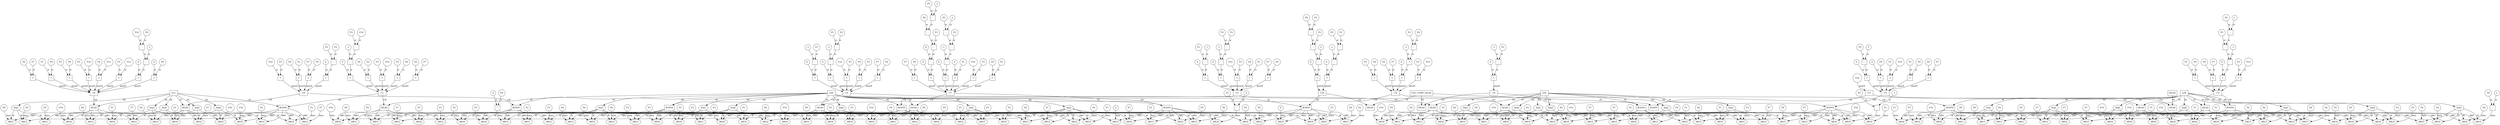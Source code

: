 // Horn Graph
digraph {
	"predicate_0" [label="h11"  nodeName="predicate_0" class=predicateName GNNNodeID=0 shape="box"]
	"predicateArgument_0" [label="Arg0"  nodeName="predicateArgument_0" class=predicateArgument GNNNodeID=1 shape="ellipse"]
		"predicate_0" -> "predicateArgument_0" [ label="PA"]
	"predicateArgument_1" [label="Arg1"  nodeName="predicateArgument_1" class=predicateArgument GNNNodeID=2 shape="ellipse"]
		"predicate_0" -> "predicateArgument_1" [ label="PA"]
	"predicateArgument_2" [label="Arg2"  nodeName="predicateArgument_2" class=predicateArgument GNNNodeID=3 shape="ellipse"]
		"predicate_0" -> "predicateArgument_2" [ label="PA"]
	"predicateArgument_3" [label="Arg3"  nodeName="predicateArgument_3" class=predicateArgument GNNNodeID=4 shape="ellipse"]
		"predicate_0" -> "predicateArgument_3" [ label="PA"]
	"predicateArgument_4" [label="Arg4"  nodeName="predicateArgument_4" class=predicateArgument GNNNodeID=5 shape="ellipse"]
		"predicate_0" -> "predicateArgument_4" [ label="PA"]
	"predicate_1" [label="h20"  nodeName="predicate_1" class=predicateName GNNNodeID=6 shape="box"]
	"predicateArgument_5" [label="Arg0"  nodeName="predicateArgument_5" class=predicateArgument GNNNodeID=7 shape="ellipse"]
		"predicate_1" -> "predicateArgument_5" [ label="PA"]
	"predicateArgument_6" [label="Arg1"  nodeName="predicateArgument_6" class=predicateArgument GNNNodeID=8 shape="ellipse"]
		"predicate_1" -> "predicateArgument_6" [ label="PA"]
	"predicateArgument_7" [label="Arg2"  nodeName="predicateArgument_7" class=predicateArgument GNNNodeID=9 shape="ellipse"]
		"predicate_1" -> "predicateArgument_7" [ label="PA"]
	"predicateArgument_8" [label="Arg3"  nodeName="predicateArgument_8" class=predicateArgument GNNNodeID=10 shape="ellipse"]
		"predicate_1" -> "predicateArgument_8" [ label="PA"]
	"predicateArgument_9" [label="Arg4"  nodeName="predicateArgument_9" class=predicateArgument GNNNodeID=11 shape="ellipse"]
		"predicate_1" -> "predicateArgument_9" [ label="PA"]
	"predicateArgument_10" [label="Arg5"  nodeName="predicateArgument_10" class=predicateArgument GNNNodeID=12 shape="ellipse"]
		"predicate_1" -> "predicateArgument_10" [ label="PA"]
	"predicate_2" [label="h30"  nodeName="predicate_2" class=predicateName GNNNodeID=13 shape="box"]
	"predicateArgument_11" [label="Arg0"  nodeName="predicateArgument_11" class=predicateArgument GNNNodeID=14 shape="ellipse"]
		"predicate_2" -> "predicateArgument_11" [ label="PA"]
	"predicateArgument_12" [label="Arg1"  nodeName="predicateArgument_12" class=predicateArgument GNNNodeID=15 shape="ellipse"]
		"predicate_2" -> "predicateArgument_12" [ label="PA"]
	"predicateArgument_13" [label="Arg2"  nodeName="predicateArgument_13" class=predicateArgument GNNNodeID=16 shape="ellipse"]
		"predicate_2" -> "predicateArgument_13" [ label="PA"]
	"predicateArgument_14" [label="Arg3"  nodeName="predicateArgument_14" class=predicateArgument GNNNodeID=17 shape="ellipse"]
		"predicate_2" -> "predicateArgument_14" [ label="PA"]
	"predicateArgument_15" [label="Arg4"  nodeName="predicateArgument_15" class=predicateArgument GNNNodeID=18 shape="ellipse"]
		"predicate_2" -> "predicateArgument_15" [ label="PA"]
	"predicateArgument_16" [label="Arg5"  nodeName="predicateArgument_16" class=predicateArgument GNNNodeID=19 shape="ellipse"]
		"predicate_2" -> "predicateArgument_16" [ label="PA"]
	"predicate_3" [label="h39"  nodeName="predicate_3" class=predicateName GNNNodeID=20 shape="box"]
	"predicateArgument_17" [label="Arg0"  nodeName="predicateArgument_17" class=predicateArgument GNNNodeID=21 shape="ellipse"]
		"predicate_3" -> "predicateArgument_17" [ label="PA"]
	"predicateArgument_18" [label="Arg1"  nodeName="predicateArgument_18" class=predicateArgument GNNNodeID=22 shape="ellipse"]
		"predicate_3" -> "predicateArgument_18" [ label="PA"]
	"predicateArgument_19" [label="Arg2"  nodeName="predicateArgument_19" class=predicateArgument GNNNodeID=23 shape="ellipse"]
		"predicate_3" -> "predicateArgument_19" [ label="PA"]
	"predicateArgument_20" [label="Arg3"  nodeName="predicateArgument_20" class=predicateArgument GNNNodeID=24 shape="ellipse"]
		"predicate_3" -> "predicateArgument_20" [ label="PA"]
	"predicateArgument_21" [label="Arg4"  nodeName="predicateArgument_21" class=predicateArgument GNNNodeID=25 shape="ellipse"]
		"predicate_3" -> "predicateArgument_21" [ label="PA"]
	"predicateArgument_22" [label="Arg5"  nodeName="predicateArgument_22" class=predicateArgument GNNNodeID=26 shape="ellipse"]
		"predicate_3" -> "predicateArgument_22" [ label="PA"]
	"predicateArgument_23" [label="Arg6"  nodeName="predicateArgument_23" class=predicateArgument GNNNodeID=27 shape="ellipse"]
		"predicate_3" -> "predicateArgument_23" [ label="PA"]
	"predicate_4" [label="CHC_COMP_FALSE"  nodeName="predicate_4" class=predicateName GNNNodeID=28 shape="box"]
	"predicate_5" [label="FALSE"  nodeName="predicate_5" class=predicateName GNNNodeID=29 shape="box"]
	"clause_0" [label="C0"  nodeName="clause_0" class=clause GNNNodeID=30 shape="box"]
	">=_31" [label="="  nodeName=">=_31" class=operator GNNNodeID=31 shape="square"]
		">=_31" -> "clause_0" [ label="guard"]
	"0_32" [label="0"  nodeName="0_32" class=constant GNNNodeID=32 shape="circle"]
		"0_32" -> ">=_31" [ label="st"]
	"-_33" [label="-"  nodeName="-_33" class=operator GNNNodeID=33 shape="square"]
		"-_33" -> ">=_31" [ label="st"]
	"-_34" [label="-"  nodeName="-_34" class=operator GNNNodeID=34 shape="square"]
		"-_34" -> "-_33" [ label="st"]
	"P10_35" [label="P10"  nodeName="P10_35" class=symbolicConstant GNNNodeID=35 shape="circle"]
		"P10_35" -> "-_34" [ label="st"]
	"P9_36" [label="P9"  nodeName="P9_36" class=symbolicConstant GNNNodeID=36 shape="circle"]
		"P9_36" -> "-_34" [ label="st"]
	"2_37" [label="2"  nodeName="2_37" class=constant GNNNodeID=37 shape="circle"]
		"2_37" -> "-_33" [ label="st"]
	"=_38" [label="="  nodeName="=_38" class=operator GNNNodeID=38 shape="square"]
		"=_38" -> "clause_0" [ label="guard"]
	"0_39" [label="0"  nodeName="0_39" class=constant GNNNodeID=39 shape="circle"]
		"0_39" -> "=_38" [ label="st"]
	"P6_40" [label="P6"  nodeName="P6_40" class=symbolicConstant GNNNodeID=40 shape="circle"]
		"P6_40" -> "=_38" [ label="st"]
	"=_41" [label="="  nodeName="=_41" class=operator GNNNodeID=41 shape="square"]
		"=_41" -> "clause_0" [ label="guard"]
	"P0_42" [label="P0"  nodeName="P0_42" class=symbolicConstant GNNNodeID=42 shape="circle"]
		"P0_42" -> "=_41" [ label="st"]
	"P7_43" [label="P7"  nodeName="P7_43" class=symbolicConstant GNNNodeID=43 shape="circle"]
		"P7_43" -> "=_41" [ label="st"]
	"=_44" [label="="  nodeName="=_44" class=operator GNNNodeID=44 shape="square"]
		"=_44" -> "clause_0" [ label="guard"]
	"P1_45" [label="P1"  nodeName="P1_45" class=symbolicConstant GNNNodeID=45 shape="circle"]
		"P1_45" -> "=_44" [ label="st"]
	"P8_46" [label="P8"  nodeName="P8_46" class=symbolicConstant GNNNodeID=46 shape="circle"]
		"P8_46" -> "=_44" [ label="st"]
	"=_47" [label="="  nodeName="=_47" class=operator GNNNodeID=47 shape="square"]
		"=_47" -> "clause_0" [ label="guard"]
	"P2_48" [label="P2"  nodeName="P2_48" class=symbolicConstant GNNNodeID=48 shape="circle"]
		"P2_48" -> "=_47" [ label="st"]
	"P9_49" [label="P9"  nodeName="P9_49" class=symbolicConstant GNNNodeID=49 shape="circle"]
		"P9_49" -> "=_47" [ label="st"]
	"=_50" [label="="  nodeName="=_50" class=operator GNNNodeID=50 shape="square"]
		"=_50" -> "clause_0" [ label="guard"]
	"P3_51" [label="P3"  nodeName="P3_51" class=symbolicConstant GNNNodeID=51 shape="circle"]
		"P3_51" -> "=_50" [ label="st"]
	"P10_52" [label="P10"  nodeName="P10_52" class=symbolicConstant GNNNodeID=52 shape="circle"]
		"P10_52" -> "=_50" [ label="st"]
	"=_53" [label="="  nodeName="=_53" class=operator GNNNodeID=53 shape="square"]
		"=_53" -> "clause_0" [ label="guard"]
	"P4_54" [label="P4"  nodeName="P4_54" class=symbolicConstant GNNNodeID=54 shape="circle"]
		"P4_54" -> "=_53" [ label="st"]
	"P11_55" [label="P11"  nodeName="P11_55" class=symbolicConstant GNNNodeID=55 shape="circle"]
		"P11_55" -> "=_53" [ label="st"]
	"=_56" [label="="  nodeName="=_56" class=operator GNNNodeID=56 shape="square"]
		"=_56" -> "clause_0" [ label="guard"]
	"P5_57" [label="P5"  nodeName="P5_57" class=symbolicConstant GNNNodeID=57 shape="circle"]
		"P5_57" -> "=_56" [ label="st"]
	"P12_58" [label="P12"  nodeName="P12_58" class=symbolicConstant GNNNodeID=58 shape="circle"]
		"P12_58" -> "=_56" [ label="st"]
	"clauseHead_0" [label="HEAD"  nodeName="clauseHead_0" class=clauseHead GNNNodeID=59 shape="box"]
		"clause_0" -> "clauseHead_0" [ label="CH"]
		"predicate_0" -> "clauseHead_0" [ label="PI"]
	"clauseArgument_0" [label="ARG0"  nodeName="clauseArgument_0" class=clauseArg GNNNodeID=60 shape="ellipse"]
		"clauseHead_0" -> "clauseArgument_0" [ label="ARG"]
		"predicateArgument_0" -> "clauseArgument_0" [ label="AI"]
	"P10_61" [label="P10"  nodeName="P10_61" class=symbolicConstant GNNNodeID=61 shape="circle"]
		"P10_61" -> "clauseArgument_0" [ label="data"]
	"clauseArgument_1" [label="ARG1"  nodeName="clauseArgument_1" class=clauseArg GNNNodeID=62 shape="ellipse"]
		"clauseHead_0" -> "clauseArgument_1" [ label="ARG"]
		"predicateArgument_1" -> "clauseArgument_1" [ label="AI"]
	"P9_63" [label="P9"  nodeName="P9_63" class=symbolicConstant GNNNodeID=63 shape="circle"]
		"P9_63" -> "clauseArgument_1" [ label="data"]
	"clauseArgument_2" [label="ARG2"  nodeName="clauseArgument_2" class=clauseArg GNNNodeID=64 shape="ellipse"]
		"clauseHead_0" -> "clauseArgument_2" [ label="ARG"]
		"predicateArgument_2" -> "clauseArgument_2" [ label="AI"]
	"P7_65" [label="P7"  nodeName="P7_65" class=symbolicConstant GNNNodeID=65 shape="circle"]
		"P7_65" -> "clauseArgument_2" [ label="data"]
	"clauseArgument_3" [label="ARG3"  nodeName="clauseArgument_3" class=clauseArg GNNNodeID=66 shape="ellipse"]
		"clauseHead_0" -> "clauseArgument_3" [ label="ARG"]
		"predicateArgument_3" -> "clauseArgument_3" [ label="AI"]
	"P6_67" [label="P6"  nodeName="P6_67" class=symbolicConstant GNNNodeID=67 shape="circle"]
		"P6_67" -> "clauseArgument_3" [ label="data"]
	"clauseArgument_4" [label="ARG4"  nodeName="clauseArgument_4" class=clauseArg GNNNodeID=68 shape="ellipse"]
		"clauseHead_0" -> "clauseArgument_4" [ label="ARG"]
		"predicateArgument_4" -> "clauseArgument_4" [ label="AI"]
	"P1_69" [label="P1"  nodeName="P1_69" class=symbolicConstant GNNNodeID=69 shape="circle"]
		"P1_69" -> "clauseArgument_4" [ label="data"]
	"clause_1" [label="C1"  nodeName="clause_1" class=clause GNNNodeID=70 shape="box"]
	">=_71" [label="="  nodeName=">=_71" class=operator GNNNodeID=71 shape="square"]
		">=_71" -> "clause_1" [ label="guard"]
	"0_72" [label="0"  nodeName="0_72" class=constant GNNNodeID=72 shape="circle"]
		"0_72" -> ">=_71" [ label="st"]
	"-_73" [label="-"  nodeName="-_73" class=operator GNNNodeID=73 shape="square"]
		"-_73" -> ">=_71" [ label="st"]
	"-1_74" [label="-1"  nodeName="-1_74" class=constant GNNNodeID=74 shape="circle"]
		"-1_74" -> "-_73" [ label="st"]
	"-_75" [label="-"  nodeName="-_75" class=operator GNNNodeID=75 shape="square"]
		"-_75" -> "-_73" [ label="st"]
	"P5_76" [label="P5"  nodeName="P5_76" class=symbolicConstant GNNNodeID=76 shape="circle"]
		"P5_76" -> "-_75" [ label="st"]
	"P10_77" [label="P10"  nodeName="P10_77" class=symbolicConstant GNNNodeID=77 shape="circle"]
		"P10_77" -> "-_75" [ label="st"]
	"=_78" [label="="  nodeName="=_78" class=operator GNNNodeID=78 shape="square"]
		"=_78" -> "clause_1" [ label="guard"]
	"P6_79" [label="P6"  nodeName="P6_79" class=symbolicConstant GNNNodeID=79 shape="circle"]
		"P6_79" -> "=_78" [ label="st"]
	"P5_80" [label="P5"  nodeName="P5_80" class=symbolicConstant GNNNodeID=80 shape="circle"]
		"P5_80" -> "=_78" [ label="st"]
	"=_81" [label="="  nodeName="=_81" class=operator GNNNodeID=81 shape="square"]
		"=_81" -> "clause_1" [ label="guard"]
	"P3_82" [label="P3"  nodeName="P3_82" class=symbolicConstant GNNNodeID=82 shape="circle"]
		"P3_82" -> "=_81" [ label="st"]
	"P10_83" [label="P10"  nodeName="P10_83" class=symbolicConstant GNNNodeID=83 shape="circle"]
		"P10_83" -> "=_81" [ label="st"]
	"=_84" [label="="  nodeName="=_84" class=operator GNNNodeID=84 shape="square"]
		"=_84" -> "clause_1" [ label="guard"]
	"P2_85" [label="P2"  nodeName="P2_85" class=symbolicConstant GNNNodeID=85 shape="circle"]
		"P2_85" -> "=_84" [ label="st"]
	"P9_86" [label="P9"  nodeName="P9_86" class=symbolicConstant GNNNodeID=86 shape="circle"]
		"P9_86" -> "=_84" [ label="st"]
	"=_87" [label="="  nodeName="=_87" class=operator GNNNodeID=87 shape="square"]
		"=_87" -> "clause_1" [ label="guard"]
	"P0_88" [label="P0"  nodeName="P0_88" class=symbolicConstant GNNNodeID=88 shape="circle"]
		"P0_88" -> "=_87" [ label="st"]
	"P7_89" [label="P7"  nodeName="P7_89" class=symbolicConstant GNNNodeID=89 shape="circle"]
		"P7_89" -> "=_87" [ label="st"]
	"clauseHead_1" [label="HEAD"  nodeName="clauseHead_1" class=clauseHead GNNNodeID=90 shape="box"]
		"clause_1" -> "clauseHead_1" [ label="CH"]
		"predicate_1" -> "clauseHead_1" [ label="PI"]
	"clauseArgument_5" [label="ARG0"  nodeName="clauseArgument_5" class=clauseArg GNNNodeID=91 shape="ellipse"]
		"clauseHead_1" -> "clauseArgument_5" [ label="ARG"]
		"predicateArgument_5" -> "clauseArgument_5" [ label="AI"]
	"P10_92" [label="P10"  nodeName="P10_92" class=symbolicConstant GNNNodeID=92 shape="circle"]
		"P10_92" -> "clauseArgument_5" [ label="data"]
	"clauseArgument_6" [label="ARG1"  nodeName="clauseArgument_6" class=clauseArg GNNNodeID=93 shape="ellipse"]
		"clauseHead_1" -> "clauseArgument_6" [ label="ARG"]
		"predicateArgument_6" -> "clauseArgument_6" [ label="AI"]
	"P9_94" [label="P9"  nodeName="P9_94" class=symbolicConstant GNNNodeID=94 shape="circle"]
		"P9_94" -> "clauseArgument_6" [ label="data"]
	"clauseArgument_7" [label="ARG2"  nodeName="clauseArgument_7" class=clauseArg GNNNodeID=95 shape="ellipse"]
		"clauseHead_1" -> "clauseArgument_7" [ label="ARG"]
		"predicateArgument_7" -> "clauseArgument_7" [ label="AI"]
	"P7_96" [label="P7"  nodeName="P7_96" class=symbolicConstant GNNNodeID=96 shape="circle"]
		"P7_96" -> "clauseArgument_7" [ label="data"]
	"clauseArgument_8" [label="ARG3"  nodeName="clauseArgument_8" class=clauseArg GNNNodeID=97 shape="ellipse"]
		"clauseHead_1" -> "clauseArgument_8" [ label="ARG"]
		"predicateArgument_8" -> "clauseArgument_8" [ label="AI"]
	"P6_98" [label="P6"  nodeName="P6_98" class=symbolicConstant GNNNodeID=98 shape="circle"]
		"P6_98" -> "clauseArgument_8" [ label="data"]
	"clauseArgument_9" [label="ARG4"  nodeName="clauseArgument_9" class=clauseArg GNNNodeID=99 shape="ellipse"]
		"clauseHead_1" -> "clauseArgument_9" [ label="ARG"]
		"predicateArgument_9" -> "clauseArgument_9" [ label="AI"]
	"P5_100" [label="P5"  nodeName="P5_100" class=symbolicConstant GNNNodeID=100 shape="circle"]
		"P5_100" -> "clauseArgument_9" [ label="data"]
	"clauseArgument_10" [label="ARG5"  nodeName="clauseArgument_10" class=clauseArg GNNNodeID=101 shape="ellipse"]
		"clauseHead_1" -> "clauseArgument_10" [ label="ARG"]
		"predicateArgument_10" -> "clauseArgument_10" [ label="AI"]
	"P1_102" [label="P1"  nodeName="P1_102" class=symbolicConstant GNNNodeID=102 shape="circle"]
		"P1_102" -> "clauseArgument_10" [ label="data"]
	"clauseBody_0" [label="BODY0"  nodeName="clauseBody_0" class=clauseBody GNNNodeID=103 shape="box"]
		"clause_1" -> "clauseBody_0" [ label="CB"]
		"predicate_0" -> "clauseBody_0" [ label="PI"]
	"clauseArgument_11" [label="ARG0"  nodeName="clauseArgument_11" class=clauseArg GNNNodeID=104 shape="ellipse"]
		"clauseBody_0" -> "clauseArgument_11" [ label="ARG"]
		"predicateArgument_0" -> "clauseArgument_11" [ label="AI"]
	"P10_105" [label="P10"  nodeName="P10_105" class=symbolicConstant GNNNodeID=105 shape="circle"]
		"P10_105" -> "clauseArgument_11" [ label="data"]
	"clauseArgument_12" [label="ARG1"  nodeName="clauseArgument_12" class=clauseArg GNNNodeID=106 shape="ellipse"]
		"clauseBody_0" -> "clauseArgument_12" [ label="ARG"]
		"predicateArgument_1" -> "clauseArgument_12" [ label="AI"]
	"P9_107" [label="P9"  nodeName="P9_107" class=symbolicConstant GNNNodeID=107 shape="circle"]
		"P9_107" -> "clauseArgument_12" [ label="data"]
	"clauseArgument_13" [label="ARG2"  nodeName="clauseArgument_13" class=clauseArg GNNNodeID=108 shape="ellipse"]
		"clauseBody_0" -> "clauseArgument_13" [ label="ARG"]
		"predicateArgument_2" -> "clauseArgument_13" [ label="AI"]
	"P7_109" [label="P7"  nodeName="P7_109" class=symbolicConstant GNNNodeID=109 shape="circle"]
		"P7_109" -> "clauseArgument_13" [ label="data"]
	"clauseArgument_14" [label="ARG3"  nodeName="clauseArgument_14" class=clauseArg GNNNodeID=110 shape="ellipse"]
		"clauseBody_0" -> "clauseArgument_14" [ label="ARG"]
		"predicateArgument_3" -> "clauseArgument_14" [ label="AI"]
	"P5_111" [label="P5"  nodeName="P5_111" class=symbolicConstant GNNNodeID=111 shape="circle"]
		"P5_111" -> "clauseArgument_14" [ label="data"]
	"clauseArgument_15" [label="ARG4"  nodeName="clauseArgument_15" class=clauseArg GNNNodeID=112 shape="ellipse"]
		"clauseBody_0" -> "clauseArgument_15" [ label="ARG"]
		"predicateArgument_4" -> "clauseArgument_15" [ label="AI"]
	"P1_113" [label="P1"  nodeName="P1_113" class=symbolicConstant GNNNodeID=113 shape="circle"]
		"P1_113" -> "clauseArgument_15" [ label="data"]
	"clause_2" [label="C2"  nodeName="clause_2" class=clause GNNNodeID=114 shape="box"]
	">=_115" [label="="  nodeName=">=_115" class=operator GNNNodeID=115 shape="square"]
		">=_115" -> "clause_2" [ label="guard"]
	"0_116" [label="0"  nodeName="0_116" class=constant GNNNodeID=116 shape="circle"]
		"0_116" -> ">=_115" [ label="st"]
	"-_117" [label="-"  nodeName="-_117" class=operator GNNNodeID=117 shape="square"]
		"-_117" -> ">=_115" [ label="st"]
	"-1_118" [label="-1"  nodeName="-1_118" class=constant GNNNodeID=118 shape="circle"]
		"-1_118" -> "-_117" [ label="st"]
	"P1_119" [label="P1"  nodeName="P1_119" class=symbolicConstant GNNNodeID=119 shape="circle"]
		"P1_119" -> "-_117" [ label="st"]
	">=_120" [label="="  nodeName=">=_120" class=operator GNNNodeID=120 shape="square"]
		">=_120" -> "clause_2" [ label="guard"]
	"0_121" [label="0"  nodeName="0_121" class=constant GNNNodeID=121 shape="circle"]
		"0_121" -> ">=_120" [ label="st"]
	"-_122" [label="-"  nodeName="-_122" class=operator GNNNodeID=122 shape="square"]
		"-_122" -> ">=_120" [ label="st"]
	"-1_123" [label="-1"  nodeName="-1_123" class=constant GNNNodeID=123 shape="circle"]
		"-1_123" -> "-_122" [ label="st"]
	"-_124" [label="-"  nodeName="-_124" class=operator GNNNodeID=124 shape="square"]
		"-_124" -> "-_122" [ label="st"]
	"P5_125" [label="P5"  nodeName="P5_125" class=symbolicConstant GNNNodeID=125 shape="circle"]
		"P5_125" -> "-_124" [ label="st"]
	"P2_126" [label="P2"  nodeName="P2_126" class=symbolicConstant GNNNodeID=126 shape="circle"]
		"P2_126" -> "-_124" [ label="st"]
	"=_127" [label="="  nodeName="=_127" class=operator GNNNodeID=127 shape="square"]
		"=_127" -> "clause_2" [ label="guard"]
	"P10_128" [label="P10"  nodeName="P10_128" class=symbolicConstant GNNNodeID=128 shape="circle"]
		"P10_128" -> "=_127" [ label="st"]
	"P3_129" [label="P3"  nodeName="P3_129" class=symbolicConstant GNNNodeID=129 shape="circle"]
		"P3_129" -> "=_127" [ label="st"]
	"=_130" [label="="  nodeName="=_130" class=operator GNNNodeID=130 shape="square"]
		"=_130" -> "clause_2" [ label="guard"]
	"P9_131" [label="P9"  nodeName="P9_131" class=symbolicConstant GNNNodeID=131 shape="circle"]
		"P9_131" -> "=_130" [ label="st"]
	"P2_132" [label="P2"  nodeName="P2_132" class=symbolicConstant GNNNodeID=132 shape="circle"]
		"P2_132" -> "=_130" [ label="st"]
	"=_133" [label="="  nodeName="=_133" class=operator GNNNodeID=133 shape="square"]
		"=_133" -> "clause_2" [ label="guard"]
	"P7_134" [label="P7"  nodeName="P7_134" class=symbolicConstant GNNNodeID=134 shape="circle"]
		"P7_134" -> "=_133" [ label="st"]
	"P0_135" [label="P0"  nodeName="P0_135" class=symbolicConstant GNNNodeID=135 shape="circle"]
		"P0_135" -> "=_133" [ label="st"]
	"clauseHead_2" [label="HEAD"  nodeName="clauseHead_2" class=clauseHead GNNNodeID=136 shape="box"]
		"clause_2" -> "clauseHead_2" [ label="CH"]
		"predicate_2" -> "clauseHead_2" [ label="PI"]
	"clauseArgument_16" [label="ARG0"  nodeName="clauseArgument_16" class=clauseArg GNNNodeID=137 shape="ellipse"]
		"clauseHead_2" -> "clauseArgument_16" [ label="ARG"]
		"predicateArgument_11" -> "clauseArgument_16" [ label="AI"]
	"P10_138" [label="P10"  nodeName="P10_138" class=symbolicConstant GNNNodeID=138 shape="circle"]
		"P10_138" -> "clauseArgument_16" [ label="data"]
	"clauseArgument_17" [label="ARG1"  nodeName="clauseArgument_17" class=clauseArg GNNNodeID=139 shape="ellipse"]
		"clauseHead_2" -> "clauseArgument_17" [ label="ARG"]
		"predicateArgument_12" -> "clauseArgument_17" [ label="AI"]
	"P9_140" [label="P9"  nodeName="P9_140" class=symbolicConstant GNNNodeID=140 shape="circle"]
		"P9_140" -> "clauseArgument_17" [ label="data"]
	"clauseArgument_18" [label="ARG2"  nodeName="clauseArgument_18" class=clauseArg GNNNodeID=141 shape="ellipse"]
		"clauseHead_2" -> "clauseArgument_18" [ label="ARG"]
		"predicateArgument_13" -> "clauseArgument_18" [ label="AI"]
	"P7_142" [label="P7"  nodeName="P7_142" class=symbolicConstant GNNNodeID=142 shape="circle"]
		"P7_142" -> "clauseArgument_18" [ label="data"]
	"clauseArgument_19" [label="ARG3"  nodeName="clauseArgument_19" class=clauseArg GNNNodeID=143 shape="ellipse"]
		"clauseHead_2" -> "clauseArgument_19" [ label="ARG"]
		"predicateArgument_14" -> "clauseArgument_19" [ label="AI"]
	"P6_144" [label="P6"  nodeName="P6_144" class=symbolicConstant GNNNodeID=144 shape="circle"]
		"P6_144" -> "clauseArgument_19" [ label="data"]
	"clauseArgument_20" [label="ARG4"  nodeName="clauseArgument_20" class=clauseArg GNNNodeID=145 shape="ellipse"]
		"clauseHead_2" -> "clauseArgument_20" [ label="ARG"]
		"predicateArgument_15" -> "clauseArgument_20" [ label="AI"]
	"P5_146" [label="P5"  nodeName="P5_146" class=symbolicConstant GNNNodeID=146 shape="circle"]
		"P5_146" -> "clauseArgument_20" [ label="data"]
	"clauseArgument_21" [label="ARG5"  nodeName="clauseArgument_21" class=clauseArg GNNNodeID=147 shape="ellipse"]
		"clauseHead_2" -> "clauseArgument_21" [ label="ARG"]
		"predicateArgument_16" -> "clauseArgument_21" [ label="AI"]
	"P1_148" [label="P1"  nodeName="P1_148" class=symbolicConstant GNNNodeID=148 shape="circle"]
		"P1_148" -> "clauseArgument_21" [ label="data"]
	"clauseBody_1" [label="BODY0"  nodeName="clauseBody_1" class=clauseBody GNNNodeID=149 shape="box"]
		"clause_2" -> "clauseBody_1" [ label="CB"]
		"predicate_1" -> "clauseBody_1" [ label="PI"]
	"clauseArgument_22" [label="ARG0"  nodeName="clauseArgument_22" class=clauseArg GNNNodeID=150 shape="ellipse"]
		"clauseBody_1" -> "clauseArgument_22" [ label="ARG"]
		"predicateArgument_5" -> "clauseArgument_22" [ label="AI"]
	"P3_151" [label="P3"  nodeName="P3_151" class=symbolicConstant GNNNodeID=151 shape="circle"]
		"P3_151" -> "clauseArgument_22" [ label="data"]
	"clauseArgument_23" [label="ARG1"  nodeName="clauseArgument_23" class=clauseArg GNNNodeID=152 shape="ellipse"]
		"clauseBody_1" -> "clauseArgument_23" [ label="ARG"]
		"predicateArgument_6" -> "clauseArgument_23" [ label="AI"]
	"P2_153" [label="P2"  nodeName="P2_153" class=symbolicConstant GNNNodeID=153 shape="circle"]
		"P2_153" -> "clauseArgument_23" [ label="data"]
	"clauseArgument_24" [label="ARG2"  nodeName="clauseArgument_24" class=clauseArg GNNNodeID=154 shape="ellipse"]
		"clauseBody_1" -> "clauseArgument_24" [ label="ARG"]
		"predicateArgument_7" -> "clauseArgument_24" [ label="AI"]
	"P0_155" [label="P0"  nodeName="P0_155" class=symbolicConstant GNNNodeID=155 shape="circle"]
		"P0_155" -> "clauseArgument_24" [ label="data"]
	"clauseArgument_25" [label="ARG3"  nodeName="clauseArgument_25" class=clauseArg GNNNodeID=156 shape="ellipse"]
		"clauseBody_1" -> "clauseArgument_25" [ label="ARG"]
		"predicateArgument_8" -> "clauseArgument_25" [ label="AI"]
	"P6_157" [label="P6"  nodeName="P6_157" class=symbolicConstant GNNNodeID=157 shape="circle"]
		"P6_157" -> "clauseArgument_25" [ label="data"]
	"clauseArgument_26" [label="ARG4"  nodeName="clauseArgument_26" class=clauseArg GNNNodeID=158 shape="ellipse"]
		"clauseBody_1" -> "clauseArgument_26" [ label="ARG"]
		"predicateArgument_9" -> "clauseArgument_26" [ label="AI"]
	"P5_159" [label="P5"  nodeName="P5_159" class=symbolicConstant GNNNodeID=159 shape="circle"]
		"P5_159" -> "clauseArgument_26" [ label="data"]
	"clauseArgument_27" [label="ARG5"  nodeName="clauseArgument_27" class=clauseArg GNNNodeID=160 shape="ellipse"]
		"clauseBody_1" -> "clauseArgument_27" [ label="ARG"]
		"predicateArgument_10" -> "clauseArgument_27" [ label="AI"]
	"P1_161" [label="P1"  nodeName="P1_161" class=symbolicConstant GNNNodeID=161 shape="circle"]
		"P1_161" -> "clauseArgument_27" [ label="data"]
	"clause_3" [label="C3"  nodeName="clause_3" class=clause GNNNodeID=162 shape="box"]
	">=_163" [label="="  nodeName=">=_163" class=operator GNNNodeID=163 shape="square"]
		">=_163" -> "clause_3" [ label="guard"]
	"0_164" [label="0"  nodeName="0_164" class=constant GNNNodeID=164 shape="circle"]
		"0_164" -> ">=_163" [ label="st"]
	"-_165" [label="-"  nodeName="-_165" class=operator GNNNodeID=165 shape="square"]
		"-_165" -> ">=_163" [ label="st"]
	"P1_166" [label="P1"  nodeName="P1_166" class=symbolicConstant GNNNodeID=166 shape="circle"]
		"P1_166" -> "-_165" [ label="st"]
	"1_167" [label="1"  nodeName="1_167" class=constant GNNNodeID=167 shape="circle"]
		"1_167" -> "-_165" [ label="st"]
	">=_168" [label="="  nodeName=">=_168" class=operator GNNNodeID=168 shape="square"]
		">=_168" -> "clause_3" [ label="guard"]
	"0_169" [label="0"  nodeName="0_169" class=constant GNNNodeID=169 shape="circle"]
		"0_169" -> ">=_168" [ label="st"]
	"-_170" [label="-"  nodeName="-_170" class=operator GNNNodeID=170 shape="square"]
		"-_170" -> ">=_168" [ label="st"]
	"-1_171" [label="-1"  nodeName="-1_171" class=constant GNNNodeID=171 shape="circle"]
		"-1_171" -> "-_170" [ label="st"]
	"-_172" [label="-"  nodeName="-_172" class=operator GNNNodeID=172 shape="square"]
		"-_172" -> "-_170" [ label="st"]
	"P5_173" [label="P5"  nodeName="P5_173" class=symbolicConstant GNNNodeID=173 shape="circle"]
		"P5_173" -> "-_172" [ label="st"]
	"P2_174" [label="P2"  nodeName="P2_174" class=symbolicConstant GNNNodeID=174 shape="circle"]
		"P2_174" -> "-_172" [ label="st"]
	"=_175" [label="="  nodeName="=_175" class=operator GNNNodeID=175 shape="square"]
		"=_175" -> "clause_3" [ label="guard"]
	"P10_176" [label="P10"  nodeName="P10_176" class=symbolicConstant GNNNodeID=176 shape="circle"]
		"P10_176" -> "=_175" [ label="st"]
	"P3_177" [label="P3"  nodeName="P3_177" class=symbolicConstant GNNNodeID=177 shape="circle"]
		"P3_177" -> "=_175" [ label="st"]
	"=_178" [label="="  nodeName="=_178" class=operator GNNNodeID=178 shape="square"]
		"=_178" -> "clause_3" [ label="guard"]
	"P9_179" [label="P9"  nodeName="P9_179" class=symbolicConstant GNNNodeID=179 shape="circle"]
		"P9_179" -> "=_178" [ label="st"]
	"P2_180" [label="P2"  nodeName="P2_180" class=symbolicConstant GNNNodeID=180 shape="circle"]
		"P2_180" -> "=_178" [ label="st"]
	"=_181" [label="="  nodeName="=_181" class=operator GNNNodeID=181 shape="square"]
		"=_181" -> "clause_3" [ label="guard"]
	"P7_182" [label="P7"  nodeName="P7_182" class=symbolicConstant GNNNodeID=182 shape="circle"]
		"P7_182" -> "=_181" [ label="st"]
	"P0_183" [label="P0"  nodeName="P0_183" class=symbolicConstant GNNNodeID=183 shape="circle"]
		"P0_183" -> "=_181" [ label="st"]
	"clauseHead_3" [label="HEAD"  nodeName="clauseHead_3" class=clauseHead GNNNodeID=184 shape="box"]
		"clause_3" -> "clauseHead_3" [ label="CH"]
		"predicate_2" -> "clauseHead_3" [ label="PI"]
	"clauseArgument_28" [label="ARG0"  nodeName="clauseArgument_28" class=clauseArg GNNNodeID=185 shape="ellipse"]
		"clauseHead_3" -> "clauseArgument_28" [ label="ARG"]
		"predicateArgument_11" -> "clauseArgument_28" [ label="AI"]
	"P10_186" [label="P10"  nodeName="P10_186" class=symbolicConstant GNNNodeID=186 shape="circle"]
		"P10_186" -> "clauseArgument_28" [ label="data"]
	"clauseArgument_29" [label="ARG1"  nodeName="clauseArgument_29" class=clauseArg GNNNodeID=187 shape="ellipse"]
		"clauseHead_3" -> "clauseArgument_29" [ label="ARG"]
		"predicateArgument_12" -> "clauseArgument_29" [ label="AI"]
	"P9_188" [label="P9"  nodeName="P9_188" class=symbolicConstant GNNNodeID=188 shape="circle"]
		"P9_188" -> "clauseArgument_29" [ label="data"]
	"clauseArgument_30" [label="ARG2"  nodeName="clauseArgument_30" class=clauseArg GNNNodeID=189 shape="ellipse"]
		"clauseHead_3" -> "clauseArgument_30" [ label="ARG"]
		"predicateArgument_13" -> "clauseArgument_30" [ label="AI"]
	"P7_190" [label="P7"  nodeName="P7_190" class=symbolicConstant GNNNodeID=190 shape="circle"]
		"P7_190" -> "clauseArgument_30" [ label="data"]
	"clauseArgument_31" [label="ARG3"  nodeName="clauseArgument_31" class=clauseArg GNNNodeID=191 shape="ellipse"]
		"clauseHead_3" -> "clauseArgument_31" [ label="ARG"]
		"predicateArgument_14" -> "clauseArgument_31" [ label="AI"]
	"P6_192" [label="P6"  nodeName="P6_192" class=symbolicConstant GNNNodeID=192 shape="circle"]
		"P6_192" -> "clauseArgument_31" [ label="data"]
	"clauseArgument_32" [label="ARG4"  nodeName="clauseArgument_32" class=clauseArg GNNNodeID=193 shape="ellipse"]
		"clauseHead_3" -> "clauseArgument_32" [ label="ARG"]
		"predicateArgument_15" -> "clauseArgument_32" [ label="AI"]
	"P5_194" [label="P5"  nodeName="P5_194" class=symbolicConstant GNNNodeID=194 shape="circle"]
		"P5_194" -> "clauseArgument_32" [ label="data"]
	"clauseArgument_33" [label="ARG5"  nodeName="clauseArgument_33" class=clauseArg GNNNodeID=195 shape="ellipse"]
		"clauseHead_3" -> "clauseArgument_33" [ label="ARG"]
		"predicateArgument_16" -> "clauseArgument_33" [ label="AI"]
	"P1_196" [label="P1"  nodeName="P1_196" class=symbolicConstant GNNNodeID=196 shape="circle"]
		"P1_196" -> "clauseArgument_33" [ label="data"]
	"clauseBody_2" [label="BODY0"  nodeName="clauseBody_2" class=clauseBody GNNNodeID=197 shape="box"]
		"clause_3" -> "clauseBody_2" [ label="CB"]
		"predicate_1" -> "clauseBody_2" [ label="PI"]
	"clauseArgument_34" [label="ARG0"  nodeName="clauseArgument_34" class=clauseArg GNNNodeID=198 shape="ellipse"]
		"clauseBody_2" -> "clauseArgument_34" [ label="ARG"]
		"predicateArgument_5" -> "clauseArgument_34" [ label="AI"]
	"P3_199" [label="P3"  nodeName="P3_199" class=symbolicConstant GNNNodeID=199 shape="circle"]
		"P3_199" -> "clauseArgument_34" [ label="data"]
	"clauseArgument_35" [label="ARG1"  nodeName="clauseArgument_35" class=clauseArg GNNNodeID=200 shape="ellipse"]
		"clauseBody_2" -> "clauseArgument_35" [ label="ARG"]
		"predicateArgument_6" -> "clauseArgument_35" [ label="AI"]
	"P2_201" [label="P2"  nodeName="P2_201" class=symbolicConstant GNNNodeID=201 shape="circle"]
		"P2_201" -> "clauseArgument_35" [ label="data"]
	"clauseArgument_36" [label="ARG2"  nodeName="clauseArgument_36" class=clauseArg GNNNodeID=202 shape="ellipse"]
		"clauseBody_2" -> "clauseArgument_36" [ label="ARG"]
		"predicateArgument_7" -> "clauseArgument_36" [ label="AI"]
	"P0_203" [label="P0"  nodeName="P0_203" class=symbolicConstant GNNNodeID=203 shape="circle"]
		"P0_203" -> "clauseArgument_36" [ label="data"]
	"clauseArgument_37" [label="ARG3"  nodeName="clauseArgument_37" class=clauseArg GNNNodeID=204 shape="ellipse"]
		"clauseBody_2" -> "clauseArgument_37" [ label="ARG"]
		"predicateArgument_8" -> "clauseArgument_37" [ label="AI"]
	"P6_205" [label="P6"  nodeName="P6_205" class=symbolicConstant GNNNodeID=205 shape="circle"]
		"P6_205" -> "clauseArgument_37" [ label="data"]
	"clauseArgument_38" [label="ARG4"  nodeName="clauseArgument_38" class=clauseArg GNNNodeID=206 shape="ellipse"]
		"clauseBody_2" -> "clauseArgument_38" [ label="ARG"]
		"predicateArgument_9" -> "clauseArgument_38" [ label="AI"]
	"P5_207" [label="P5"  nodeName="P5_207" class=symbolicConstant GNNNodeID=207 shape="circle"]
		"P5_207" -> "clauseArgument_38" [ label="data"]
	"clauseArgument_39" [label="ARG5"  nodeName="clauseArgument_39" class=clauseArg GNNNodeID=208 shape="ellipse"]
		"clauseBody_2" -> "clauseArgument_39" [ label="ARG"]
		"predicateArgument_10" -> "clauseArgument_39" [ label="AI"]
	"P1_209" [label="P1"  nodeName="P1_209" class=symbolicConstant GNNNodeID=209 shape="circle"]
		"P1_209" -> "clauseArgument_39" [ label="data"]
	"clause_4" [label="C4"  nodeName="clause_4" class=clause GNNNodeID=210 shape="box"]
	">=_211" [label="="  nodeName=">=_211" class=operator GNNNodeID=211 shape="square"]
		">=_211" -> "clause_4" [ label="guard"]
	"0_212" [label="0"  nodeName="0_212" class=constant GNNNodeID=212 shape="circle"]
		"0_212" -> ">=_211" [ label="st"]
	"-_213" [label="-"  nodeName="-_213" class=operator GNNNodeID=213 shape="square"]
		"-_213" -> ">=_211" [ label="st"]
	"P5_214" [label="P5"  nodeName="P5_214" class=symbolicConstant GNNNodeID=214 shape="circle"]
		"P5_214" -> "-_213" [ label="st"]
	"1_215" [label="1"  nodeName="1_215" class=constant GNNNodeID=215 shape="circle"]
		"1_215" -> "-_213" [ label="st"]
	"=_216" [label="="  nodeName="=_216" class=operator GNNNodeID=216 shape="square"]
		"=_216" -> "clause_4" [ label="guard"]
	"0_217" [label="0"  nodeName="0_217" class=constant GNNNodeID=217 shape="circle"]
		"0_217" -> "=_216" [ label="st"]
	"P4_218" [label="P4"  nodeName="P4_218" class=symbolicConstant GNNNodeID=218 shape="circle"]
		"P4_218" -> "=_216" [ label="st"]
	"=_219" [label="="  nodeName="=_219" class=operator GNNNodeID=219 shape="square"]
		"=_219" -> "clause_4" [ label="guard"]
	"P3_220" [label="P3"  nodeName="P3_220" class=symbolicConstant GNNNodeID=220 shape="circle"]
		"P3_220" -> "=_219" [ label="st"]
	"P10_221" [label="P10"  nodeName="P10_221" class=symbolicConstant GNNNodeID=221 shape="circle"]
		"P10_221" -> "=_219" [ label="st"]
	"=_222" [label="="  nodeName="=_222" class=operator GNNNodeID=222 shape="square"]
		"=_222" -> "clause_4" [ label="guard"]
	"P2_223" [label="P2"  nodeName="P2_223" class=symbolicConstant GNNNodeID=223 shape="circle"]
		"P2_223" -> "=_222" [ label="st"]
	"P9_224" [label="P9"  nodeName="P9_224" class=symbolicConstant GNNNodeID=224 shape="circle"]
		"P9_224" -> "=_222" [ label="st"]
	"=_225" [label="="  nodeName="=_225" class=operator GNNNodeID=225 shape="square"]
		"=_225" -> "clause_4" [ label="guard"]
	"P0_226" [label="P0"  nodeName="P0_226" class=symbolicConstant GNNNodeID=226 shape="circle"]
		"P0_226" -> "=_225" [ label="st"]
	"P7_227" [label="P7"  nodeName="P7_227" class=symbolicConstant GNNNodeID=227 shape="circle"]
		"P7_227" -> "=_225" [ label="st"]
	"clauseHead_4" [label="HEAD"  nodeName="clauseHead_4" class=clauseHead GNNNodeID=228 shape="box"]
		"clause_4" -> "clauseHead_4" [ label="CH"]
		"predicate_3" -> "clauseHead_4" [ label="PI"]
	"clauseArgument_40" [label="ARG0"  nodeName="clauseArgument_40" class=clauseArg GNNNodeID=229 shape="ellipse"]
		"clauseHead_4" -> "clauseArgument_40" [ label="ARG"]
		"predicateArgument_17" -> "clauseArgument_40" [ label="AI"]
	"P10_230" [label="P10"  nodeName="P10_230" class=symbolicConstant GNNNodeID=230 shape="circle"]
		"P10_230" -> "clauseArgument_40" [ label="data"]
	"clauseArgument_41" [label="ARG1"  nodeName="clauseArgument_41" class=clauseArg GNNNodeID=231 shape="ellipse"]
		"clauseHead_4" -> "clauseArgument_41" [ label="ARG"]
		"predicateArgument_18" -> "clauseArgument_41" [ label="AI"]
	"P9_232" [label="P9"  nodeName="P9_232" class=symbolicConstant GNNNodeID=232 shape="circle"]
		"P9_232" -> "clauseArgument_41" [ label="data"]
	"clauseArgument_42" [label="ARG2"  nodeName="clauseArgument_42" class=clauseArg GNNNodeID=233 shape="ellipse"]
		"clauseHead_4" -> "clauseArgument_42" [ label="ARG"]
		"predicateArgument_19" -> "clauseArgument_42" [ label="AI"]
	"P7_234" [label="P7"  nodeName="P7_234" class=symbolicConstant GNNNodeID=234 shape="circle"]
		"P7_234" -> "clauseArgument_42" [ label="data"]
	"clauseArgument_43" [label="ARG3"  nodeName="clauseArgument_43" class=clauseArg GNNNodeID=235 shape="ellipse"]
		"clauseHead_4" -> "clauseArgument_43" [ label="ARG"]
		"predicateArgument_20" -> "clauseArgument_43" [ label="AI"]
	"P6_236" [label="P6"  nodeName="P6_236" class=symbolicConstant GNNNodeID=236 shape="circle"]
		"P6_236" -> "clauseArgument_43" [ label="data"]
	"clauseArgument_44" [label="ARG4"  nodeName="clauseArgument_44" class=clauseArg GNNNodeID=237 shape="ellipse"]
		"clauseHead_4" -> "clauseArgument_44" [ label="ARG"]
		"predicateArgument_21" -> "clauseArgument_44" [ label="AI"]
	"P5_238" [label="P5"  nodeName="P5_238" class=symbolicConstant GNNNodeID=238 shape="circle"]
		"P5_238" -> "clauseArgument_44" [ label="data"]
	"clauseArgument_45" [label="ARG5"  nodeName="clauseArgument_45" class=clauseArg GNNNodeID=239 shape="ellipse"]
		"clauseHead_4" -> "clauseArgument_45" [ label="ARG"]
		"predicateArgument_22" -> "clauseArgument_45" [ label="AI"]
	"P4_240" [label="P4"  nodeName="P4_240" class=symbolicConstant GNNNodeID=240 shape="circle"]
		"P4_240" -> "clauseArgument_45" [ label="data"]
	"clauseArgument_46" [label="ARG6"  nodeName="clauseArgument_46" class=clauseArg GNNNodeID=241 shape="ellipse"]
		"clauseHead_4" -> "clauseArgument_46" [ label="ARG"]
		"predicateArgument_23" -> "clauseArgument_46" [ label="AI"]
	"P1_242" [label="P1"  nodeName="P1_242" class=symbolicConstant GNNNodeID=242 shape="circle"]
		"P1_242" -> "clauseArgument_46" [ label="data"]
	"clauseBody_3" [label="BODY0"  nodeName="clauseBody_3" class=clauseBody GNNNodeID=243 shape="box"]
		"clause_4" -> "clauseBody_3" [ label="CB"]
		"predicate_2" -> "clauseBody_3" [ label="PI"]
	"clauseArgument_47" [label="ARG0"  nodeName="clauseArgument_47" class=clauseArg GNNNodeID=244 shape="ellipse"]
		"clauseBody_3" -> "clauseArgument_47" [ label="ARG"]
		"predicateArgument_11" -> "clauseArgument_47" [ label="AI"]
	"P10_245" [label="P10"  nodeName="P10_245" class=symbolicConstant GNNNodeID=245 shape="circle"]
		"P10_245" -> "clauseArgument_47" [ label="data"]
	"clauseArgument_48" [label="ARG1"  nodeName="clauseArgument_48" class=clauseArg GNNNodeID=246 shape="ellipse"]
		"clauseBody_3" -> "clauseArgument_48" [ label="ARG"]
		"predicateArgument_12" -> "clauseArgument_48" [ label="AI"]
	"P9_247" [label="P9"  nodeName="P9_247" class=symbolicConstant GNNNodeID=247 shape="circle"]
		"P9_247" -> "clauseArgument_48" [ label="data"]
	"clauseArgument_49" [label="ARG2"  nodeName="clauseArgument_49" class=clauseArg GNNNodeID=248 shape="ellipse"]
		"clauseBody_3" -> "clauseArgument_49" [ label="ARG"]
		"predicateArgument_13" -> "clauseArgument_49" [ label="AI"]
	"P7_249" [label="P7"  nodeName="P7_249" class=symbolicConstant GNNNodeID=249 shape="circle"]
		"P7_249" -> "clauseArgument_49" [ label="data"]
	"clauseArgument_50" [label="ARG3"  nodeName="clauseArgument_50" class=clauseArg GNNNodeID=250 shape="ellipse"]
		"clauseBody_3" -> "clauseArgument_50" [ label="ARG"]
		"predicateArgument_14" -> "clauseArgument_50" [ label="AI"]
	"P6_251" [label="P6"  nodeName="P6_251" class=symbolicConstant GNNNodeID=251 shape="circle"]
		"P6_251" -> "clauseArgument_50" [ label="data"]
	"clauseArgument_51" [label="ARG4"  nodeName="clauseArgument_51" class=clauseArg GNNNodeID=252 shape="ellipse"]
		"clauseBody_3" -> "clauseArgument_51" [ label="ARG"]
		"predicateArgument_15" -> "clauseArgument_51" [ label="AI"]
	"-_253" [label="-"  nodeName="-_253" class=operator GNNNodeID=253 shape="square"]
		"-_253" -> "clauseArgument_51" [ label="data"]
	"P5_254" [label="P5"  nodeName="P5_254" class=symbolicConstant GNNNodeID=254 shape="circle"]
		"P5_254" -> "-_253" [ label="st"]
	"1_255" [label="1"  nodeName="1_255" class=constant GNNNodeID=255 shape="circle"]
		"1_255" -> "-_253" [ label="st"]
	"clauseArgument_52" [label="ARG5"  nodeName="clauseArgument_52" class=clauseArg GNNNodeID=256 shape="ellipse"]
		"clauseBody_3" -> "clauseArgument_52" [ label="ARG"]
		"predicateArgument_16" -> "clauseArgument_52" [ label="AI"]
	"P1_257" [label="P1"  nodeName="P1_257" class=symbolicConstant GNNNodeID=257 shape="circle"]
		"P1_257" -> "clauseArgument_52" [ label="data"]
	"clause_5" [label="C5"  nodeName="clause_5" class=clause GNNNodeID=258 shape="box"]
	">=_259" [label="="  nodeName=">=_259" class=operator GNNNodeID=259 shape="square"]
		">=_259" -> "clause_5" [ label="guard"]
	"0_260" [label="0"  nodeName="0_260" class=constant GNNNodeID=260 shape="circle"]
		"0_260" -> ">=_259" [ label="st"]
	"-_261" [label="-"  nodeName="-_261" class=operator GNNNodeID=261 shape="square"]
		"-_261" -> ">=_259" [ label="st"]
	"-_262" [label="-"  nodeName="-_262" class=operator GNNNodeID=262 shape="square"]
		"-_262" -> "-_261" [ label="st"]
	"P5_263" [label="P5"  nodeName="P5_263" class=symbolicConstant GNNNodeID=263 shape="circle"]
		"P5_263" -> "-_262" [ label="st"]
	"-_264" [label="-"  nodeName="-_264" class=operator GNNNodeID=264 shape="square"]
		"-_264" -> "-_262" [ label="st"]
	"P4_265" [label="P4"  nodeName="P4_265" class=symbolicConstant GNNNodeID=265 shape="circle"]
		"P4_265" -> "-_264" [ label="st"]
	"1_266" [label="1"  nodeName="1_266" class=constant GNNNodeID=266 shape="circle"]
		"1_266" -> "-_264" [ label="st"]
	"1_267" [label="1"  nodeName="1_267" class=constant GNNNodeID=267 shape="circle"]
		"1_267" -> "-_261" [ label="st"]
	"=_268" [label="="  nodeName="=_268" class=operator GNNNodeID=268 shape="square"]
		"=_268" -> "clause_5" [ label="guard"]
	"P3_269" [label="P3"  nodeName="P3_269" class=symbolicConstant GNNNodeID=269 shape="circle"]
		"P3_269" -> "=_268" [ label="st"]
	"P10_270" [label="P10"  nodeName="P10_270" class=symbolicConstant GNNNodeID=270 shape="circle"]
		"P10_270" -> "=_268" [ label="st"]
	"=_271" [label="="  nodeName="=_271" class=operator GNNNodeID=271 shape="square"]
		"=_271" -> "clause_5" [ label="guard"]
	"P2_272" [label="P2"  nodeName="P2_272" class=symbolicConstant GNNNodeID=272 shape="circle"]
		"P2_272" -> "=_271" [ label="st"]
	"P9_273" [label="P9"  nodeName="P9_273" class=symbolicConstant GNNNodeID=273 shape="circle"]
		"P9_273" -> "=_271" [ label="st"]
	"=_274" [label="="  nodeName="=_274" class=operator GNNNodeID=274 shape="square"]
		"=_274" -> "clause_5" [ label="guard"]
	"P0_275" [label="P0"  nodeName="P0_275" class=symbolicConstant GNNNodeID=275 shape="circle"]
		"P0_275" -> "=_274" [ label="st"]
	"P7_276" [label="P7"  nodeName="P7_276" class=symbolicConstant GNNNodeID=276 shape="circle"]
		"P7_276" -> "=_274" [ label="st"]
	"clauseHead_5" [label="HEAD"  nodeName="clauseHead_5" class=clauseHead GNNNodeID=277 shape="box"]
		"clause_5" -> "clauseHead_5" [ label="CH"]
		"predicate_3" -> "clauseHead_5" [ label="PI"]
	"clauseArgument_53" [label="ARG0"  nodeName="clauseArgument_53" class=clauseArg GNNNodeID=278 shape="ellipse"]
		"clauseHead_5" -> "clauseArgument_53" [ label="ARG"]
		"predicateArgument_17" -> "clauseArgument_53" [ label="AI"]
	"P10_279" [label="P10"  nodeName="P10_279" class=symbolicConstant GNNNodeID=279 shape="circle"]
		"P10_279" -> "clauseArgument_53" [ label="data"]
	"clauseArgument_54" [label="ARG1"  nodeName="clauseArgument_54" class=clauseArg GNNNodeID=280 shape="ellipse"]
		"clauseHead_5" -> "clauseArgument_54" [ label="ARG"]
		"predicateArgument_18" -> "clauseArgument_54" [ label="AI"]
	"P9_281" [label="P9"  nodeName="P9_281" class=symbolicConstant GNNNodeID=281 shape="circle"]
		"P9_281" -> "clauseArgument_54" [ label="data"]
	"clauseArgument_55" [label="ARG2"  nodeName="clauseArgument_55" class=clauseArg GNNNodeID=282 shape="ellipse"]
		"clauseHead_5" -> "clauseArgument_55" [ label="ARG"]
		"predicateArgument_19" -> "clauseArgument_55" [ label="AI"]
	"P7_283" [label="P7"  nodeName="P7_283" class=symbolicConstant GNNNodeID=283 shape="circle"]
		"P7_283" -> "clauseArgument_55" [ label="data"]
	"clauseArgument_56" [label="ARG3"  nodeName="clauseArgument_56" class=clauseArg GNNNodeID=284 shape="ellipse"]
		"clauseHead_5" -> "clauseArgument_56" [ label="ARG"]
		"predicateArgument_20" -> "clauseArgument_56" [ label="AI"]
	"P6_285" [label="P6"  nodeName="P6_285" class=symbolicConstant GNNNodeID=285 shape="circle"]
		"P6_285" -> "clauseArgument_56" [ label="data"]
	"clauseArgument_57" [label="ARG4"  nodeName="clauseArgument_57" class=clauseArg GNNNodeID=286 shape="ellipse"]
		"clauseHead_5" -> "clauseArgument_57" [ label="ARG"]
		"predicateArgument_21" -> "clauseArgument_57" [ label="AI"]
	"P5_287" [label="P5"  nodeName="P5_287" class=symbolicConstant GNNNodeID=287 shape="circle"]
		"P5_287" -> "clauseArgument_57" [ label="data"]
	"clauseArgument_58" [label="ARG5"  nodeName="clauseArgument_58" class=clauseArg GNNNodeID=288 shape="ellipse"]
		"clauseHead_5" -> "clauseArgument_58" [ label="ARG"]
		"predicateArgument_22" -> "clauseArgument_58" [ label="AI"]
	"P4_289" [label="P4"  nodeName="P4_289" class=symbolicConstant GNNNodeID=289 shape="circle"]
		"P4_289" -> "clauseArgument_58" [ label="data"]
	"clauseArgument_59" [label="ARG6"  nodeName="clauseArgument_59" class=clauseArg GNNNodeID=290 shape="ellipse"]
		"clauseHead_5" -> "clauseArgument_59" [ label="ARG"]
		"predicateArgument_23" -> "clauseArgument_59" [ label="AI"]
	"P1_291" [label="P1"  nodeName="P1_291" class=symbolicConstant GNNNodeID=291 shape="circle"]
		"P1_291" -> "clauseArgument_59" [ label="data"]
	"clauseBody_4" [label="BODY0"  nodeName="clauseBody_4" class=clauseBody GNNNodeID=292 shape="box"]
		"clause_5" -> "clauseBody_4" [ label="CB"]
		"predicate_3" -> "clauseBody_4" [ label="PI"]
	"clauseArgument_60" [label="ARG0"  nodeName="clauseArgument_60" class=clauseArg GNNNodeID=293 shape="ellipse"]
		"clauseBody_4" -> "clauseArgument_60" [ label="ARG"]
		"predicateArgument_17" -> "clauseArgument_60" [ label="AI"]
	"P10_294" [label="P10"  nodeName="P10_294" class=symbolicConstant GNNNodeID=294 shape="circle"]
		"P10_294" -> "clauseArgument_60" [ label="data"]
	"clauseArgument_61" [label="ARG1"  nodeName="clauseArgument_61" class=clauseArg GNNNodeID=295 shape="ellipse"]
		"clauseBody_4" -> "clauseArgument_61" [ label="ARG"]
		"predicateArgument_18" -> "clauseArgument_61" [ label="AI"]
	"P9_296" [label="P9"  nodeName="P9_296" class=symbolicConstant GNNNodeID=296 shape="circle"]
		"P9_296" -> "clauseArgument_61" [ label="data"]
	"clauseArgument_62" [label="ARG2"  nodeName="clauseArgument_62" class=clauseArg GNNNodeID=297 shape="ellipse"]
		"clauseBody_4" -> "clauseArgument_62" [ label="ARG"]
		"predicateArgument_19" -> "clauseArgument_62" [ label="AI"]
	"P7_298" [label="P7"  nodeName="P7_298" class=symbolicConstant GNNNodeID=298 shape="circle"]
		"P7_298" -> "clauseArgument_62" [ label="data"]
	"clauseArgument_63" [label="ARG3"  nodeName="clauseArgument_63" class=clauseArg GNNNodeID=299 shape="ellipse"]
		"clauseBody_4" -> "clauseArgument_63" [ label="ARG"]
		"predicateArgument_20" -> "clauseArgument_63" [ label="AI"]
	"P6_300" [label="P6"  nodeName="P6_300" class=symbolicConstant GNNNodeID=300 shape="circle"]
		"P6_300" -> "clauseArgument_63" [ label="data"]
	"clauseArgument_64" [label="ARG4"  nodeName="clauseArgument_64" class=clauseArg GNNNodeID=301 shape="ellipse"]
		"clauseBody_4" -> "clauseArgument_64" [ label="ARG"]
		"predicateArgument_21" -> "clauseArgument_64" [ label="AI"]
	"P5_302" [label="P5"  nodeName="P5_302" class=symbolicConstant GNNNodeID=302 shape="circle"]
		"P5_302" -> "clauseArgument_64" [ label="data"]
	"clauseArgument_65" [label="ARG5"  nodeName="clauseArgument_65" class=clauseArg GNNNodeID=303 shape="ellipse"]
		"clauseBody_4" -> "clauseArgument_65" [ label="ARG"]
		"predicateArgument_22" -> "clauseArgument_65" [ label="AI"]
	"-_304" [label="-"  nodeName="-_304" class=operator GNNNodeID=304 shape="square"]
		"-_304" -> "clauseArgument_65" [ label="data"]
	"P4_305" [label="P4"  nodeName="P4_305" class=symbolicConstant GNNNodeID=305 shape="circle"]
		"P4_305" -> "-_304" [ label="st"]
	"1_306" [label="1"  nodeName="1_306" class=constant GNNNodeID=306 shape="circle"]
		"1_306" -> "-_304" [ label="st"]
	"clauseArgument_66" [label="ARG6"  nodeName="clauseArgument_66" class=clauseArg GNNNodeID=307 shape="ellipse"]
		"clauseBody_4" -> "clauseArgument_66" [ label="ARG"]
		"predicateArgument_23" -> "clauseArgument_66" [ label="AI"]
	"P1_308" [label="P1"  nodeName="P1_308" class=symbolicConstant GNNNodeID=308 shape="circle"]
		"P1_308" -> "clauseArgument_66" [ label="data"]
	"clause_6" [label="C6"  nodeName="clause_6" class=clause GNNNodeID=309 shape="box"]
	">=_310" [label="="  nodeName=">=_310" class=operator GNNNodeID=310 shape="square"]
		">=_310" -> "clause_6" [ label="guard"]
	"0_311" [label="0"  nodeName="0_311" class=constant GNNNodeID=311 shape="circle"]
		"0_311" -> ">=_310" [ label="st"]
	"*_312" [label="*"  nodeName="*_312" class=operator GNNNodeID=312 shape="square"]
		"*_312" -> ">=_310" [ label="st"]
	"-1_313" [label="-1"  nodeName="-1_313" class=constant GNNNodeID=313 shape="circle"]
		"-1_313" -> "*_312" [ label="st"]
	"-_314" [label="-"  nodeName="-_314" class=operator GNNNodeID=314 shape="square"]
		"-_314" -> "*_312" [ label="st"]
	"P5_315" [label="P5"  nodeName="P5_315" class=symbolicConstant GNNNodeID=315 shape="circle"]
		"P5_315" -> "-_314" [ label="st"]
	"P4_316" [label="P4"  nodeName="P4_316" class=symbolicConstant GNNNodeID=316 shape="circle"]
		"P4_316" -> "-_314" [ label="st"]
	"=_317" [label="="  nodeName="=_317" class=operator GNNNodeID=317 shape="square"]
		"=_317" -> "clause_6" [ label="guard"]
	"P3_318" [label="P3"  nodeName="P3_318" class=symbolicConstant GNNNodeID=318 shape="circle"]
		"P3_318" -> "=_317" [ label="st"]
	"P10_319" [label="P10"  nodeName="P10_319" class=symbolicConstant GNNNodeID=319 shape="circle"]
		"P10_319" -> "=_317" [ label="st"]
	"=_320" [label="="  nodeName="=_320" class=operator GNNNodeID=320 shape="square"]
		"=_320" -> "clause_6" [ label="guard"]
	"P2_321" [label="P2"  nodeName="P2_321" class=symbolicConstant GNNNodeID=321 shape="circle"]
		"P2_321" -> "=_320" [ label="st"]
	"P9_322" [label="P9"  nodeName="P9_322" class=symbolicConstant GNNNodeID=322 shape="circle"]
		"P9_322" -> "=_320" [ label="st"]
	"=_323" [label="="  nodeName="=_323" class=operator GNNNodeID=323 shape="square"]
		"=_323" -> "clause_6" [ label="guard"]
	"P0_324" [label="P0"  nodeName="P0_324" class=symbolicConstant GNNNodeID=324 shape="circle"]
		"P0_324" -> "=_323" [ label="st"]
	"P7_325" [label="P7"  nodeName="P7_325" class=symbolicConstant GNNNodeID=325 shape="circle"]
		"P7_325" -> "=_323" [ label="st"]
	"clauseHead_6" [label="HEAD"  nodeName="clauseHead_6" class=clauseHead GNNNodeID=326 shape="box"]
		"clause_6" -> "clauseHead_6" [ label="CH"]
		"predicate_1" -> "clauseHead_6" [ label="PI"]
	"clauseArgument_67" [label="ARG0"  nodeName="clauseArgument_67" class=clauseArg GNNNodeID=327 shape="ellipse"]
		"clauseHead_6" -> "clauseArgument_67" [ label="ARG"]
		"predicateArgument_5" -> "clauseArgument_67" [ label="AI"]
	"P10_328" [label="P10"  nodeName="P10_328" class=symbolicConstant GNNNodeID=328 shape="circle"]
		"P10_328" -> "clauseArgument_67" [ label="data"]
	"clauseArgument_68" [label="ARG1"  nodeName="clauseArgument_68" class=clauseArg GNNNodeID=329 shape="ellipse"]
		"clauseHead_6" -> "clauseArgument_68" [ label="ARG"]
		"predicateArgument_6" -> "clauseArgument_68" [ label="AI"]
	"P9_330" [label="P9"  nodeName="P9_330" class=symbolicConstant GNNNodeID=330 shape="circle"]
		"P9_330" -> "clauseArgument_68" [ label="data"]
	"clauseArgument_69" [label="ARG2"  nodeName="clauseArgument_69" class=clauseArg GNNNodeID=331 shape="ellipse"]
		"clauseHead_6" -> "clauseArgument_69" [ label="ARG"]
		"predicateArgument_7" -> "clauseArgument_69" [ label="AI"]
	"P7_332" [label="P7"  nodeName="P7_332" class=symbolicConstant GNNNodeID=332 shape="circle"]
		"P7_332" -> "clauseArgument_69" [ label="data"]
	"clauseArgument_70" [label="ARG3"  nodeName="clauseArgument_70" class=clauseArg GNNNodeID=333 shape="ellipse"]
		"clauseHead_6" -> "clauseArgument_70" [ label="ARG"]
		"predicateArgument_8" -> "clauseArgument_70" [ label="AI"]
	"P6_334" [label="P6"  nodeName="P6_334" class=symbolicConstant GNNNodeID=334 shape="circle"]
		"P6_334" -> "clauseArgument_70" [ label="data"]
	"clauseArgument_71" [label="ARG4"  nodeName="clauseArgument_71" class=clauseArg GNNNodeID=335 shape="ellipse"]
		"clauseHead_6" -> "clauseArgument_71" [ label="ARG"]
		"predicateArgument_9" -> "clauseArgument_71" [ label="AI"]
	"P5_336" [label="P5"  nodeName="P5_336" class=symbolicConstant GNNNodeID=336 shape="circle"]
		"P5_336" -> "clauseArgument_71" [ label="data"]
	"clauseArgument_72" [label="ARG5"  nodeName="clauseArgument_72" class=clauseArg GNNNodeID=337 shape="ellipse"]
		"clauseHead_6" -> "clauseArgument_72" [ label="ARG"]
		"predicateArgument_10" -> "clauseArgument_72" [ label="AI"]
	"P1_338" [label="P1"  nodeName="P1_338" class=symbolicConstant GNNNodeID=338 shape="circle"]
		"P1_338" -> "clauseArgument_72" [ label="data"]
	"clauseBody_5" [label="BODY0"  nodeName="clauseBody_5" class=clauseBody GNNNodeID=339 shape="box"]
		"clause_6" -> "clauseBody_5" [ label="CB"]
		"predicate_3" -> "clauseBody_5" [ label="PI"]
	"clauseArgument_73" [label="ARG0"  nodeName="clauseArgument_73" class=clauseArg GNNNodeID=340 shape="ellipse"]
		"clauseBody_5" -> "clauseArgument_73" [ label="ARG"]
		"predicateArgument_17" -> "clauseArgument_73" [ label="AI"]
	"P10_341" [label="P10"  nodeName="P10_341" class=symbolicConstant GNNNodeID=341 shape="circle"]
		"P10_341" -> "clauseArgument_73" [ label="data"]
	"clauseArgument_74" [label="ARG1"  nodeName="clauseArgument_74" class=clauseArg GNNNodeID=342 shape="ellipse"]
		"clauseBody_5" -> "clauseArgument_74" [ label="ARG"]
		"predicateArgument_18" -> "clauseArgument_74" [ label="AI"]
	"P9_343" [label="P9"  nodeName="P9_343" class=symbolicConstant GNNNodeID=343 shape="circle"]
		"P9_343" -> "clauseArgument_74" [ label="data"]
	"clauseArgument_75" [label="ARG2"  nodeName="clauseArgument_75" class=clauseArg GNNNodeID=344 shape="ellipse"]
		"clauseBody_5" -> "clauseArgument_75" [ label="ARG"]
		"predicateArgument_19" -> "clauseArgument_75" [ label="AI"]
	"P7_345" [label="P7"  nodeName="P7_345" class=symbolicConstant GNNNodeID=345 shape="circle"]
		"P7_345" -> "clauseArgument_75" [ label="data"]
	"clauseArgument_76" [label="ARG3"  nodeName="clauseArgument_76" class=clauseArg GNNNodeID=346 shape="ellipse"]
		"clauseBody_5" -> "clauseArgument_76" [ label="ARG"]
		"predicateArgument_20" -> "clauseArgument_76" [ label="AI"]
	"P6_347" [label="P6"  nodeName="P6_347" class=symbolicConstant GNNNodeID=347 shape="circle"]
		"P6_347" -> "clauseArgument_76" [ label="data"]
	"clauseArgument_77" [label="ARG4"  nodeName="clauseArgument_77" class=clauseArg GNNNodeID=348 shape="ellipse"]
		"clauseBody_5" -> "clauseArgument_77" [ label="ARG"]
		"predicateArgument_21" -> "clauseArgument_77" [ label="AI"]
	"P5_349" [label="P5"  nodeName="P5_349" class=symbolicConstant GNNNodeID=349 shape="circle"]
		"P5_349" -> "clauseArgument_77" [ label="data"]
	"clauseArgument_78" [label="ARG5"  nodeName="clauseArgument_78" class=clauseArg GNNNodeID=350 shape="ellipse"]
		"clauseBody_5" -> "clauseArgument_78" [ label="ARG"]
		"predicateArgument_22" -> "clauseArgument_78" [ label="AI"]
	"P4_351" [label="P4"  nodeName="P4_351" class=symbolicConstant GNNNodeID=351 shape="circle"]
		"P4_351" -> "clauseArgument_78" [ label="data"]
	"clauseArgument_79" [label="ARG6"  nodeName="clauseArgument_79" class=clauseArg GNNNodeID=352 shape="ellipse"]
		"clauseBody_5" -> "clauseArgument_79" [ label="ARG"]
		"predicateArgument_23" -> "clauseArgument_79" [ label="AI"]
	"P1_353" [label="P1"  nodeName="P1_353" class=symbolicConstant GNNNodeID=353 shape="circle"]
		"P1_353" -> "clauseArgument_79" [ label="data"]
	"clause_7" [label="C7"  nodeName="clause_7" class=clause GNNNodeID=354 shape="box"]
	">=_355" [label="="  nodeName=">=_355" class=operator GNNNodeID=355 shape="square"]
		">=_355" -> "clause_7" [ label="guard"]
	"0_356" [label="0"  nodeName="0_356" class=constant GNNNodeID=356 shape="circle"]
		"0_356" -> ">=_355" [ label="st"]
	"-_357" [label="-"  nodeName="-_357" class=operator GNNNodeID=357 shape="square"]
		"-_357" -> ">=_355" [ label="st"]
	"4_358" [label="4"  nodeName="4_358" class=constant GNNNodeID=358 shape="circle"]
		"4_358" -> "-_357" [ label="st"]
	"-_359" [label="-"  nodeName="-_359" class=operator GNNNodeID=359 shape="square"]
		"-_359" -> "-_357" [ label="st"]
	"-_360" [label="-"  nodeName="-_360" class=operator GNNNodeID=360 shape="square"]
		"-_360" -> "-_359" [ label="st"]
	"P6_361" [label="P6"  nodeName="P6_361" class=symbolicConstant GNNNodeID=361 shape="circle"]
		"P6_361" -> "-_360" [ label="st"]
	"-_362" [label="-"  nodeName="-_362" class=operator GNNNodeID=362 shape="square"]
		"-_362" -> "-_360" [ label="st"]
	"P5_363" [label="P5"  nodeName="P5_363" class=symbolicConstant GNNNodeID=363 shape="circle"]
		"P5_363" -> "-_362" [ label="st"]
	"2_364" [label="2"  nodeName="2_364" class=constant GNNNodeID=364 shape="circle"]
		"2_364" -> "-_362" [ label="st"]
	"P3_365" [label="P3"  nodeName="P3_365" class=symbolicConstant GNNNodeID=365 shape="circle"]
		"P3_365" -> "-_359" [ label="st"]
	">=_366" [label="="  nodeName=">=_366" class=operator GNNNodeID=366 shape="square"]
		">=_366" -> "clause_7" [ label="guard"]
	"0_367" [label="0"  nodeName="0_367" class=constant GNNNodeID=367 shape="circle"]
		"0_367" -> ">=_366" [ label="st"]
	"-_368" [label="-"  nodeName="-_368" class=operator GNNNodeID=368 shape="square"]
		"-_368" -> ">=_366" [ label="st"]
	"-1_369" [label="-1"  nodeName="-1_369" class=constant GNNNodeID=369 shape="circle"]
		"-1_369" -> "-_368" [ label="st"]
	"-_370" [label="-"  nodeName="-_370" class=operator GNNNodeID=370 shape="square"]
		"-_370" -> "-_368" [ label="st"]
	"-_371" [label="-"  nodeName="-_371" class=operator GNNNodeID=371 shape="square"]
		"-_371" -> "-_370" [ label="st"]
	"P5_372" [label="P5"  nodeName="P5_372" class=symbolicConstant GNNNodeID=372 shape="circle"]
		"P5_372" -> "-_371" [ label="st"]
	"2_373" [label="2"  nodeName="2_373" class=constant GNNNodeID=373 shape="circle"]
		"2_373" -> "-_371" [ label="st"]
	"P2_374" [label="P2"  nodeName="P2_374" class=symbolicConstant GNNNodeID=374 shape="circle"]
		"P2_374" -> "-_370" [ label="st"]
	"=_375" [label="="  nodeName="=_375" class=operator GNNNodeID=375 shape="square"]
		"=_375" -> "clause_7" [ label="guard"]
	"0_376" [label="0"  nodeName="0_376" class=constant GNNNodeID=376 shape="circle"]
		"0_376" -> "=_375" [ label="st"]
	"P1_377" [label="P1"  nodeName="P1_377" class=symbolicConstant GNNNodeID=377 shape="circle"]
		"P1_377" -> "=_375" [ label="st"]
	"=_378" [label="="  nodeName="=_378" class=operator GNNNodeID=378 shape="square"]
		"=_378" -> "clause_7" [ label="guard"]
	"P10_379" [label="P10"  nodeName="P10_379" class=symbolicConstant GNNNodeID=379 shape="circle"]
		"P10_379" -> "=_378" [ label="st"]
	"P3_380" [label="P3"  nodeName="P3_380" class=symbolicConstant GNNNodeID=380 shape="circle"]
		"P3_380" -> "=_378" [ label="st"]
	"=_381" [label="="  nodeName="=_381" class=operator GNNNodeID=381 shape="square"]
		"=_381" -> "clause_7" [ label="guard"]
	"P9_382" [label="P9"  nodeName="P9_382" class=symbolicConstant GNNNodeID=382 shape="circle"]
		"P9_382" -> "=_381" [ label="st"]
	"P2_383" [label="P2"  nodeName="P2_383" class=symbolicConstant GNNNodeID=383 shape="circle"]
		"P2_383" -> "=_381" [ label="st"]
	"=_384" [label="="  nodeName="=_384" class=operator GNNNodeID=384 shape="square"]
		"=_384" -> "clause_7" [ label="guard"]
	"P7_385" [label="P7"  nodeName="P7_385" class=symbolicConstant GNNNodeID=385 shape="circle"]
		"P7_385" -> "=_384" [ label="st"]
	"P0_386" [label="P0"  nodeName="P0_386" class=symbolicConstant GNNNodeID=386 shape="circle"]
		"P0_386" -> "=_384" [ label="st"]
	"clauseHead_7" [label="HEAD"  nodeName="clauseHead_7" class=clauseHead GNNNodeID=387 shape="box"]
		"clause_7" -> "clauseHead_7" [ label="CH"]
		"predicate_1" -> "clauseHead_7" [ label="PI"]
	"clauseArgument_80" [label="ARG0"  nodeName="clauseArgument_80" class=clauseArg GNNNodeID=388 shape="ellipse"]
		"clauseHead_7" -> "clauseArgument_80" [ label="ARG"]
		"predicateArgument_5" -> "clauseArgument_80" [ label="AI"]
	"P10_389" [label="P10"  nodeName="P10_389" class=symbolicConstant GNNNodeID=389 shape="circle"]
		"P10_389" -> "clauseArgument_80" [ label="data"]
	"clauseArgument_81" [label="ARG1"  nodeName="clauseArgument_81" class=clauseArg GNNNodeID=390 shape="ellipse"]
		"clauseHead_7" -> "clauseArgument_81" [ label="ARG"]
		"predicateArgument_6" -> "clauseArgument_81" [ label="AI"]
	"P9_391" [label="P9"  nodeName="P9_391" class=symbolicConstant GNNNodeID=391 shape="circle"]
		"P9_391" -> "clauseArgument_81" [ label="data"]
	"clauseArgument_82" [label="ARG2"  nodeName="clauseArgument_82" class=clauseArg GNNNodeID=392 shape="ellipse"]
		"clauseHead_7" -> "clauseArgument_82" [ label="ARG"]
		"predicateArgument_7" -> "clauseArgument_82" [ label="AI"]
	"P7_393" [label="P7"  nodeName="P7_393" class=symbolicConstant GNNNodeID=393 shape="circle"]
		"P7_393" -> "clauseArgument_82" [ label="data"]
	"clauseArgument_83" [label="ARG3"  nodeName="clauseArgument_83" class=clauseArg GNNNodeID=394 shape="ellipse"]
		"clauseHead_7" -> "clauseArgument_83" [ label="ARG"]
		"predicateArgument_8" -> "clauseArgument_83" [ label="AI"]
	"P6_395" [label="P6"  nodeName="P6_395" class=symbolicConstant GNNNodeID=395 shape="circle"]
		"P6_395" -> "clauseArgument_83" [ label="data"]
	"clauseArgument_84" [label="ARG4"  nodeName="clauseArgument_84" class=clauseArg GNNNodeID=396 shape="ellipse"]
		"clauseHead_7" -> "clauseArgument_84" [ label="ARG"]
		"predicateArgument_9" -> "clauseArgument_84" [ label="AI"]
	"P5_397" [label="P5"  nodeName="P5_397" class=symbolicConstant GNNNodeID=397 shape="circle"]
		"P5_397" -> "clauseArgument_84" [ label="data"]
	"clauseArgument_85" [label="ARG5"  nodeName="clauseArgument_85" class=clauseArg GNNNodeID=398 shape="ellipse"]
		"clauseHead_7" -> "clauseArgument_85" [ label="ARG"]
		"predicateArgument_10" -> "clauseArgument_85" [ label="AI"]
	"P1_399" [label="P1"  nodeName="P1_399" class=symbolicConstant GNNNodeID=399 shape="circle"]
		"P1_399" -> "clauseArgument_85" [ label="data"]
	"clauseBody_6" [label="BODY0"  nodeName="clauseBody_6" class=clauseBody GNNNodeID=400 shape="box"]
		"clause_7" -> "clauseBody_6" [ label="CB"]
		"predicate_1" -> "clauseBody_6" [ label="PI"]
	"clauseArgument_86" [label="ARG0"  nodeName="clauseArgument_86" class=clauseArg GNNNodeID=401 shape="ellipse"]
		"clauseBody_6" -> "clauseArgument_86" [ label="ARG"]
		"predicateArgument_5" -> "clauseArgument_86" [ label="AI"]
	"P3_402" [label="P3"  nodeName="P3_402" class=symbolicConstant GNNNodeID=402 shape="circle"]
		"P3_402" -> "clauseArgument_86" [ label="data"]
	"clauseArgument_87" [label="ARG1"  nodeName="clauseArgument_87" class=clauseArg GNNNodeID=403 shape="ellipse"]
		"clauseBody_6" -> "clauseArgument_87" [ label="ARG"]
		"predicateArgument_6" -> "clauseArgument_87" [ label="AI"]
	"P2_404" [label="P2"  nodeName="P2_404" class=symbolicConstant GNNNodeID=404 shape="circle"]
		"P2_404" -> "clauseArgument_87" [ label="data"]
	"clauseArgument_88" [label="ARG2"  nodeName="clauseArgument_88" class=clauseArg GNNNodeID=405 shape="ellipse"]
		"clauseBody_6" -> "clauseArgument_88" [ label="ARG"]
		"predicateArgument_7" -> "clauseArgument_88" [ label="AI"]
	"P0_406" [label="P0"  nodeName="P0_406" class=symbolicConstant GNNNodeID=406 shape="circle"]
		"P0_406" -> "clauseArgument_88" [ label="data"]
	"clauseArgument_89" [label="ARG3"  nodeName="clauseArgument_89" class=clauseArg GNNNodeID=407 shape="ellipse"]
		"clauseBody_6" -> "clauseArgument_89" [ label="ARG"]
		"predicateArgument_8" -> "clauseArgument_89" [ label="AI"]
	"P6_408" [label="P6"  nodeName="P6_408" class=symbolicConstant GNNNodeID=408 shape="circle"]
		"P6_408" -> "clauseArgument_89" [ label="data"]
	"clauseArgument_90" [label="ARG4"  nodeName="clauseArgument_90" class=clauseArg GNNNodeID=409 shape="ellipse"]
		"clauseBody_6" -> "clauseArgument_90" [ label="ARG"]
		"predicateArgument_9" -> "clauseArgument_90" [ label="AI"]
	"-_410" [label="-"  nodeName="-_410" class=operator GNNNodeID=410 shape="square"]
		"-_410" -> "clauseArgument_90" [ label="data"]
	"P5_411" [label="P5"  nodeName="P5_411" class=symbolicConstant GNNNodeID=411 shape="circle"]
		"P5_411" -> "-_410" [ label="st"]
	"2_412" [label="2"  nodeName="2_412" class=constant GNNNodeID=412 shape="circle"]
		"2_412" -> "-_410" [ label="st"]
	"clauseArgument_91" [label="ARG5"  nodeName="clauseArgument_91" class=clauseArg GNNNodeID=413 shape="ellipse"]
		"clauseBody_6" -> "clauseArgument_91" [ label="ARG"]
		"predicateArgument_10" -> "clauseArgument_91" [ label="AI"]
	"0_414" [label="0"  nodeName="0_414" class=constant GNNNodeID=414 shape="circle"]
		"0_414" -> "clauseArgument_91" [ label="data"]
	"clause_8" [label="C8"  nodeName="clause_8" class=clause GNNNodeID=415 shape="box"]
	">=_416" [label="="  nodeName=">=_416" class=operator GNNNodeID=416 shape="square"]
		">=_416" -> "clause_8" [ label="guard"]
	"0_417" [label="0"  nodeName="0_417" class=constant GNNNodeID=417 shape="circle"]
		"0_417" -> ">=_416" [ label="st"]
	"-_418" [label="-"  nodeName="-_418" class=operator GNNNodeID=418 shape="square"]
		"-_418" -> ">=_416" [ label="st"]
	"P5_419" [label="P5"  nodeName="P5_419" class=symbolicConstant GNNNodeID=419 shape="circle"]
		"P5_419" -> "-_418" [ label="st"]
	"P2_420" [label="P2"  nodeName="P2_420" class=symbolicConstant GNNNodeID=420 shape="circle"]
		"P2_420" -> "-_418" [ label="st"]
	"=_421" [label="="  nodeName="=_421" class=operator GNNNodeID=421 shape="square"]
		"=_421" -> "clause_8" [ label="guard"]
	"P10_422" [label="P10"  nodeName="P10_422" class=symbolicConstant GNNNodeID=422 shape="circle"]
		"P10_422" -> "=_421" [ label="st"]
	"P3_423" [label="P3"  nodeName="P3_423" class=symbolicConstant GNNNodeID=423 shape="circle"]
		"P3_423" -> "=_421" [ label="st"]
	"=_424" [label="="  nodeName="=_424" class=operator GNNNodeID=424 shape="square"]
		"=_424" -> "clause_8" [ label="guard"]
	"P9_425" [label="P9"  nodeName="P9_425" class=symbolicConstant GNNNodeID=425 shape="circle"]
		"P9_425" -> "=_424" [ label="st"]
	"P2_426" [label="P2"  nodeName="P2_426" class=symbolicConstant GNNNodeID=426 shape="circle"]
		"P2_426" -> "=_424" [ label="st"]
	"=_427" [label="="  nodeName="=_427" class=operator GNNNodeID=427 shape="square"]
		"=_427" -> "clause_8" [ label="guard"]
	"P7_428" [label="P7"  nodeName="P7_428" class=symbolicConstant GNNNodeID=428 shape="circle"]
		"P7_428" -> "=_427" [ label="st"]
	"P0_429" [label="P0"  nodeName="P0_429" class=symbolicConstant GNNNodeID=429 shape="circle"]
		"P0_429" -> "=_427" [ label="st"]
	"clauseHead_8" [label="HEAD"  nodeName="clauseHead_8" class=clauseHead GNNNodeID=430 shape="box"]
		"clause_8" -> "clauseHead_8" [ label="CH"]
		"predicate_0" -> "clauseHead_8" [ label="PI"]
	"clauseArgument_92" [label="ARG0"  nodeName="clauseArgument_92" class=clauseArg GNNNodeID=431 shape="ellipse"]
		"clauseHead_8" -> "clauseArgument_92" [ label="ARG"]
		"predicateArgument_0" -> "clauseArgument_92" [ label="AI"]
	"P10_432" [label="P10"  nodeName="P10_432" class=symbolicConstant GNNNodeID=432 shape="circle"]
		"P10_432" -> "clauseArgument_92" [ label="data"]
	"clauseArgument_93" [label="ARG1"  nodeName="clauseArgument_93" class=clauseArg GNNNodeID=433 shape="ellipse"]
		"clauseHead_8" -> "clauseArgument_93" [ label="ARG"]
		"predicateArgument_1" -> "clauseArgument_93" [ label="AI"]
	"P9_434" [label="P9"  nodeName="P9_434" class=symbolicConstant GNNNodeID=434 shape="circle"]
		"P9_434" -> "clauseArgument_93" [ label="data"]
	"clauseArgument_94" [label="ARG2"  nodeName="clauseArgument_94" class=clauseArg GNNNodeID=435 shape="ellipse"]
		"clauseHead_8" -> "clauseArgument_94" [ label="ARG"]
		"predicateArgument_2" -> "clauseArgument_94" [ label="AI"]
	"P7_436" [label="P7"  nodeName="P7_436" class=symbolicConstant GNNNodeID=436 shape="circle"]
		"P7_436" -> "clauseArgument_94" [ label="data"]
	"clauseArgument_95" [label="ARG3"  nodeName="clauseArgument_95" class=clauseArg GNNNodeID=437 shape="ellipse"]
		"clauseHead_8" -> "clauseArgument_95" [ label="ARG"]
		"predicateArgument_3" -> "clauseArgument_95" [ label="AI"]
	"P6_438" [label="P6"  nodeName="P6_438" class=symbolicConstant GNNNodeID=438 shape="circle"]
		"P6_438" -> "clauseArgument_95" [ label="data"]
	"clauseArgument_96" [label="ARG4"  nodeName="clauseArgument_96" class=clauseArg GNNNodeID=439 shape="ellipse"]
		"clauseHead_8" -> "clauseArgument_96" [ label="ARG"]
		"predicateArgument_4" -> "clauseArgument_96" [ label="AI"]
	"P1_440" [label="P1"  nodeName="P1_440" class=symbolicConstant GNNNodeID=440 shape="circle"]
		"P1_440" -> "clauseArgument_96" [ label="data"]
	"clauseBody_7" [label="BODY0"  nodeName="clauseBody_7" class=clauseBody GNNNodeID=441 shape="box"]
		"clause_8" -> "clauseBody_7" [ label="CB"]
		"predicate_1" -> "clauseBody_7" [ label="PI"]
	"clauseArgument_97" [label="ARG0"  nodeName="clauseArgument_97" class=clauseArg GNNNodeID=442 shape="ellipse"]
		"clauseBody_7" -> "clauseArgument_97" [ label="ARG"]
		"predicateArgument_5" -> "clauseArgument_97" [ label="AI"]
	"P3_443" [label="P3"  nodeName="P3_443" class=symbolicConstant GNNNodeID=443 shape="circle"]
		"P3_443" -> "clauseArgument_97" [ label="data"]
	"clauseArgument_98" [label="ARG1"  nodeName="clauseArgument_98" class=clauseArg GNNNodeID=444 shape="ellipse"]
		"clauseBody_7" -> "clauseArgument_98" [ label="ARG"]
		"predicateArgument_6" -> "clauseArgument_98" [ label="AI"]
	"P2_445" [label="P2"  nodeName="P2_445" class=symbolicConstant GNNNodeID=445 shape="circle"]
		"P2_445" -> "clauseArgument_98" [ label="data"]
	"clauseArgument_99" [label="ARG2"  nodeName="clauseArgument_99" class=clauseArg GNNNodeID=446 shape="ellipse"]
		"clauseBody_7" -> "clauseArgument_99" [ label="ARG"]
		"predicateArgument_7" -> "clauseArgument_99" [ label="AI"]
	"P0_447" [label="P0"  nodeName="P0_447" class=symbolicConstant GNNNodeID=447 shape="circle"]
		"P0_447" -> "clauseArgument_99" [ label="data"]
	"clauseArgument_100" [label="ARG3"  nodeName="clauseArgument_100" class=clauseArg GNNNodeID=448 shape="ellipse"]
		"clauseBody_7" -> "clauseArgument_100" [ label="ARG"]
		"predicateArgument_8" -> "clauseArgument_100" [ label="AI"]
	"-_449" [label="-"  nodeName="-_449" class=operator GNNNodeID=449 shape="square"]
		"-_449" -> "clauseArgument_100" [ label="data"]
	"P6_450" [label="P6"  nodeName="P6_450" class=symbolicConstant GNNNodeID=450 shape="circle"]
		"P6_450" -> "-_449" [ label="st"]
	"4_451" [label="4"  nodeName="4_451" class=constant GNNNodeID=451 shape="circle"]
		"4_451" -> "-_449" [ label="st"]
	"clauseArgument_101" [label="ARG4"  nodeName="clauseArgument_101" class=clauseArg GNNNodeID=452 shape="ellipse"]
		"clauseBody_7" -> "clauseArgument_101" [ label="ARG"]
		"predicateArgument_9" -> "clauseArgument_101" [ label="AI"]
	"P5_453" [label="P5"  nodeName="P5_453" class=symbolicConstant GNNNodeID=453 shape="circle"]
		"P5_453" -> "clauseArgument_101" [ label="data"]
	"clauseArgument_102" [label="ARG5"  nodeName="clauseArgument_102" class=clauseArg GNNNodeID=454 shape="ellipse"]
		"clauseBody_7" -> "clauseArgument_102" [ label="ARG"]
		"predicateArgument_10" -> "clauseArgument_102" [ label="AI"]
	"P1_455" [label="P1"  nodeName="P1_455" class=symbolicConstant GNNNodeID=455 shape="circle"]
		"P1_455" -> "clauseArgument_102" [ label="data"]
	"clause_9" [label="C9"  nodeName="clause_9" class=clause GNNNodeID=456 shape="box"]
	">=_457" [label="="  nodeName=">=_457" class=operator GNNNodeID=457 shape="square"]
		">=_457" -> "clause_9" [ label="guard"]
	"0_458" [label="0"  nodeName="0_458" class=constant GNNNodeID=458 shape="circle"]
		"0_458" -> ">=_457" [ label="st"]
	"-_459" [label="-"  nodeName="-_459" class=operator GNNNodeID=459 shape="square"]
		"-_459" -> ">=_457" [ label="st"]
	"-1_460" [label="-1"  nodeName="-1_460" class=constant GNNNodeID=460 shape="circle"]
		"-1_460" -> "-_459" [ label="st"]
	"P5_461" [label="P5"  nodeName="P5_461" class=symbolicConstant GNNNodeID=461 shape="circle"]
		"P5_461" -> "-_459" [ label="st"]
	"clauseHead_9" [label="HEAD"  nodeName="clauseHead_9" class=clauseHead GNNNodeID=462 shape="box"]
		"clause_9" -> "clauseHead_9" [ label="CH"]
		"predicate_4" -> "clauseHead_9" [ label="PI"]
	"clauseBody_8" [label="BODY0"  nodeName="clauseBody_8" class=clauseBody GNNNodeID=463 shape="box"]
		"clause_9" -> "clauseBody_8" [ label="CB"]
		"predicate_2" -> "clauseBody_8" [ label="PI"]
	"clauseArgument_103" [label="ARG0"  nodeName="clauseArgument_103" class=clauseArg GNNNodeID=464 shape="ellipse"]
		"clauseBody_8" -> "clauseArgument_103" [ label="ARG"]
		"predicateArgument_11" -> "clauseArgument_103" [ label="AI"]
	"P10_465" [label="P10"  nodeName="P10_465" class=symbolicConstant GNNNodeID=465 shape="circle"]
		"P10_465" -> "clauseArgument_103" [ label="data"]
	"clauseArgument_104" [label="ARG1"  nodeName="clauseArgument_104" class=clauseArg GNNNodeID=466 shape="ellipse"]
		"clauseBody_8" -> "clauseArgument_104" [ label="ARG"]
		"predicateArgument_12" -> "clauseArgument_104" [ label="AI"]
	"P9_467" [label="P9"  nodeName="P9_467" class=symbolicConstant GNNNodeID=467 shape="circle"]
		"P9_467" -> "clauseArgument_104" [ label="data"]
	"clauseArgument_105" [label="ARG2"  nodeName="clauseArgument_105" class=clauseArg GNNNodeID=468 shape="ellipse"]
		"clauseBody_8" -> "clauseArgument_105" [ label="ARG"]
		"predicateArgument_13" -> "clauseArgument_105" [ label="AI"]
	"P7_469" [label="P7"  nodeName="P7_469" class=symbolicConstant GNNNodeID=469 shape="circle"]
		"P7_469" -> "clauseArgument_105" [ label="data"]
	"clauseArgument_106" [label="ARG3"  nodeName="clauseArgument_106" class=clauseArg GNNNodeID=470 shape="ellipse"]
		"clauseBody_8" -> "clauseArgument_106" [ label="ARG"]
		"predicateArgument_14" -> "clauseArgument_106" [ label="AI"]
	"P6_471" [label="P6"  nodeName="P6_471" class=symbolicConstant GNNNodeID=471 shape="circle"]
		"P6_471" -> "clauseArgument_106" [ label="data"]
	"clauseArgument_107" [label="ARG4"  nodeName="clauseArgument_107" class=clauseArg GNNNodeID=472 shape="ellipse"]
		"clauseBody_8" -> "clauseArgument_107" [ label="ARG"]
		"predicateArgument_15" -> "clauseArgument_107" [ label="AI"]
	"P5_473" [label="P5"  nodeName="P5_473" class=symbolicConstant GNNNodeID=473 shape="circle"]
		"P5_473" -> "clauseArgument_107" [ label="data"]
	"clauseArgument_108" [label="ARG5"  nodeName="clauseArgument_108" class=clauseArg GNNNodeID=474 shape="ellipse"]
		"clauseBody_8" -> "clauseArgument_108" [ label="ARG"]
		"predicateArgument_16" -> "clauseArgument_108" [ label="AI"]
	"P1_475" [label="P1"  nodeName="P1_475" class=symbolicConstant GNNNodeID=475 shape="circle"]
		"P1_475" -> "clauseArgument_108" [ label="data"]
	"clause_10" [label="C10"  nodeName="clause_10" class=clause GNNNodeID=476 shape="box"]
	">=_477" [label="="  nodeName=">=_477" class=operator GNNNodeID=477 shape="square"]
		">=_477" -> "clause_10" [ label="guard"]
	"0_478" [label="0"  nodeName="0_478" class=constant GNNNodeID=478 shape="circle"]
		"0_478" -> ">=_477" [ label="st"]
	"-_479" [label="-"  nodeName="-_479" class=operator GNNNodeID=479 shape="square"]
		"-_479" -> ">=_477" [ label="st"]
	"-_480" [label="-"  nodeName="-_480" class=operator GNNNodeID=480 shape="square"]
		"-_480" -> "-_479" [ label="st"]
	"-_481" [label="-"  nodeName="-_481" class=operator GNNNodeID=481 shape="square"]
		"-_481" -> "-_480" [ label="st"]
	"P6_482" [label="P6"  nodeName="P6_482" class=symbolicConstant GNNNodeID=482 shape="circle"]
		"P6_482" -> "-_481" [ label="st"]
	"P5_483" [label="P5"  nodeName="P5_483" class=symbolicConstant GNNNodeID=483 shape="circle"]
		"P5_483" -> "-_481" [ label="st"]
	"P3_484" [label="P3"  nodeName="P3_484" class=symbolicConstant GNNNodeID=484 shape="circle"]
		"P3_484" -> "-_480" [ label="st"]
	"5_485" [label="5"  nodeName="5_485" class=constant GNNNodeID=485 shape="circle"]
		"5_485" -> "-_479" [ label="st"]
	">=_486" [label="="  nodeName=">=_486" class=operator GNNNodeID=486 shape="square"]
		">=_486" -> "clause_10" [ label="guard"]
	"0_487" [label="0"  nodeName="0_487" class=constant GNNNodeID=487 shape="circle"]
		"0_487" -> ">=_486" [ label="st"]
	"-_488" [label="-"  nodeName="-_488" class=operator GNNNodeID=488 shape="square"]
		"-_488" -> ">=_486" [ label="st"]
	"-1_489" [label="-1"  nodeName="-1_489" class=constant GNNNodeID=489 shape="circle"]
		"-1_489" -> "-_488" [ label="st"]
	"-_490" [label="-"  nodeName="-_490" class=operator GNNNodeID=490 shape="square"]
		"-_490" -> "-_488" [ label="st"]
	"P5_491" [label="P5"  nodeName="P5_491" class=symbolicConstant GNNNodeID=491 shape="circle"]
		"P5_491" -> "-_490" [ label="st"]
	"P2_492" [label="P2"  nodeName="P2_492" class=symbolicConstant GNNNodeID=492 shape="circle"]
		"P2_492" -> "-_490" [ label="st"]
	"clauseHead_10" [label="HEAD"  nodeName="clauseHead_10" class=clauseHead GNNNodeID=493 shape="box"]
		"clause_10" -> "clauseHead_10" [ label="CH"]
		"predicate_4" -> "clauseHead_10" [ label="PI"]
	"clauseBody_9" [label="BODY0"  nodeName="clauseBody_9" class=clauseBody GNNNodeID=494 shape="box"]
		"clause_10" -> "clauseBody_9" [ label="CB"]
		"predicate_1" -> "clauseBody_9" [ label="PI"]
	"clauseArgument_109" [label="ARG0"  nodeName="clauseArgument_109" class=clauseArg GNNNodeID=495 shape="ellipse"]
		"clauseBody_9" -> "clauseArgument_109" [ label="ARG"]
		"predicateArgument_5" -> "clauseArgument_109" [ label="AI"]
	"P3_496" [label="P3"  nodeName="P3_496" class=symbolicConstant GNNNodeID=496 shape="circle"]
		"P3_496" -> "clauseArgument_109" [ label="data"]
	"clauseArgument_110" [label="ARG1"  nodeName="clauseArgument_110" class=clauseArg GNNNodeID=497 shape="ellipse"]
		"clauseBody_9" -> "clauseArgument_110" [ label="ARG"]
		"predicateArgument_6" -> "clauseArgument_110" [ label="AI"]
	"P2_498" [label="P2"  nodeName="P2_498" class=symbolicConstant GNNNodeID=498 shape="circle"]
		"P2_498" -> "clauseArgument_110" [ label="data"]
	"clauseArgument_111" [label="ARG2"  nodeName="clauseArgument_111" class=clauseArg GNNNodeID=499 shape="ellipse"]
		"clauseBody_9" -> "clauseArgument_111" [ label="ARG"]
		"predicateArgument_7" -> "clauseArgument_111" [ label="AI"]
	"P0_500" [label="P0"  nodeName="P0_500" class=symbolicConstant GNNNodeID=500 shape="circle"]
		"P0_500" -> "clauseArgument_111" [ label="data"]
	"clauseArgument_112" [label="ARG3"  nodeName="clauseArgument_112" class=clauseArg GNNNodeID=501 shape="ellipse"]
		"clauseBody_9" -> "clauseArgument_112" [ label="ARG"]
		"predicateArgument_8" -> "clauseArgument_112" [ label="AI"]
	"P6_502" [label="P6"  nodeName="P6_502" class=symbolicConstant GNNNodeID=502 shape="circle"]
		"P6_502" -> "clauseArgument_112" [ label="data"]
	"clauseArgument_113" [label="ARG4"  nodeName="clauseArgument_113" class=clauseArg GNNNodeID=503 shape="ellipse"]
		"clauseBody_9" -> "clauseArgument_113" [ label="ARG"]
		"predicateArgument_9" -> "clauseArgument_113" [ label="AI"]
	"P5_504" [label="P5"  nodeName="P5_504" class=symbolicConstant GNNNodeID=504 shape="circle"]
		"P5_504" -> "clauseArgument_113" [ label="data"]
	"clauseArgument_114" [label="ARG5"  nodeName="clauseArgument_114" class=clauseArg GNNNodeID=505 shape="ellipse"]
		"clauseBody_9" -> "clauseArgument_114" [ label="ARG"]
		"predicateArgument_10" -> "clauseArgument_114" [ label="AI"]
	"0_506" [label="0"  nodeName="0_506" class=constant GNNNodeID=506 shape="circle"]
		"0_506" -> "clauseArgument_114" [ label="data"]
	"clause_11" [label="C11"  nodeName="clause_11" class=clause GNNNodeID=507 shape="box"]
	"true_508" [label="true"  nodeName="true_508" class=constant GNNNodeID=508 shape="circle"]
		"true_508" -> "clause_11" [ label="guard"]
	"clauseHead_11" [label="HEAD"  nodeName="clauseHead_11" class=clauseHead GNNNodeID=509 shape="box"]
		"clause_11" -> "clauseHead_11" [ label="CH"]
		"predicate_5" -> "clauseHead_11" [ label="PI"]
	"clauseBody_10" [label="BODY0"  nodeName="clauseBody_10" class=clauseBody GNNNodeID=510 shape="box"]
		"clause_11" -> "clauseBody_10" [ label="CB"]
		"predicate_4" -> "clauseBody_10" [ label="PI"]
}
